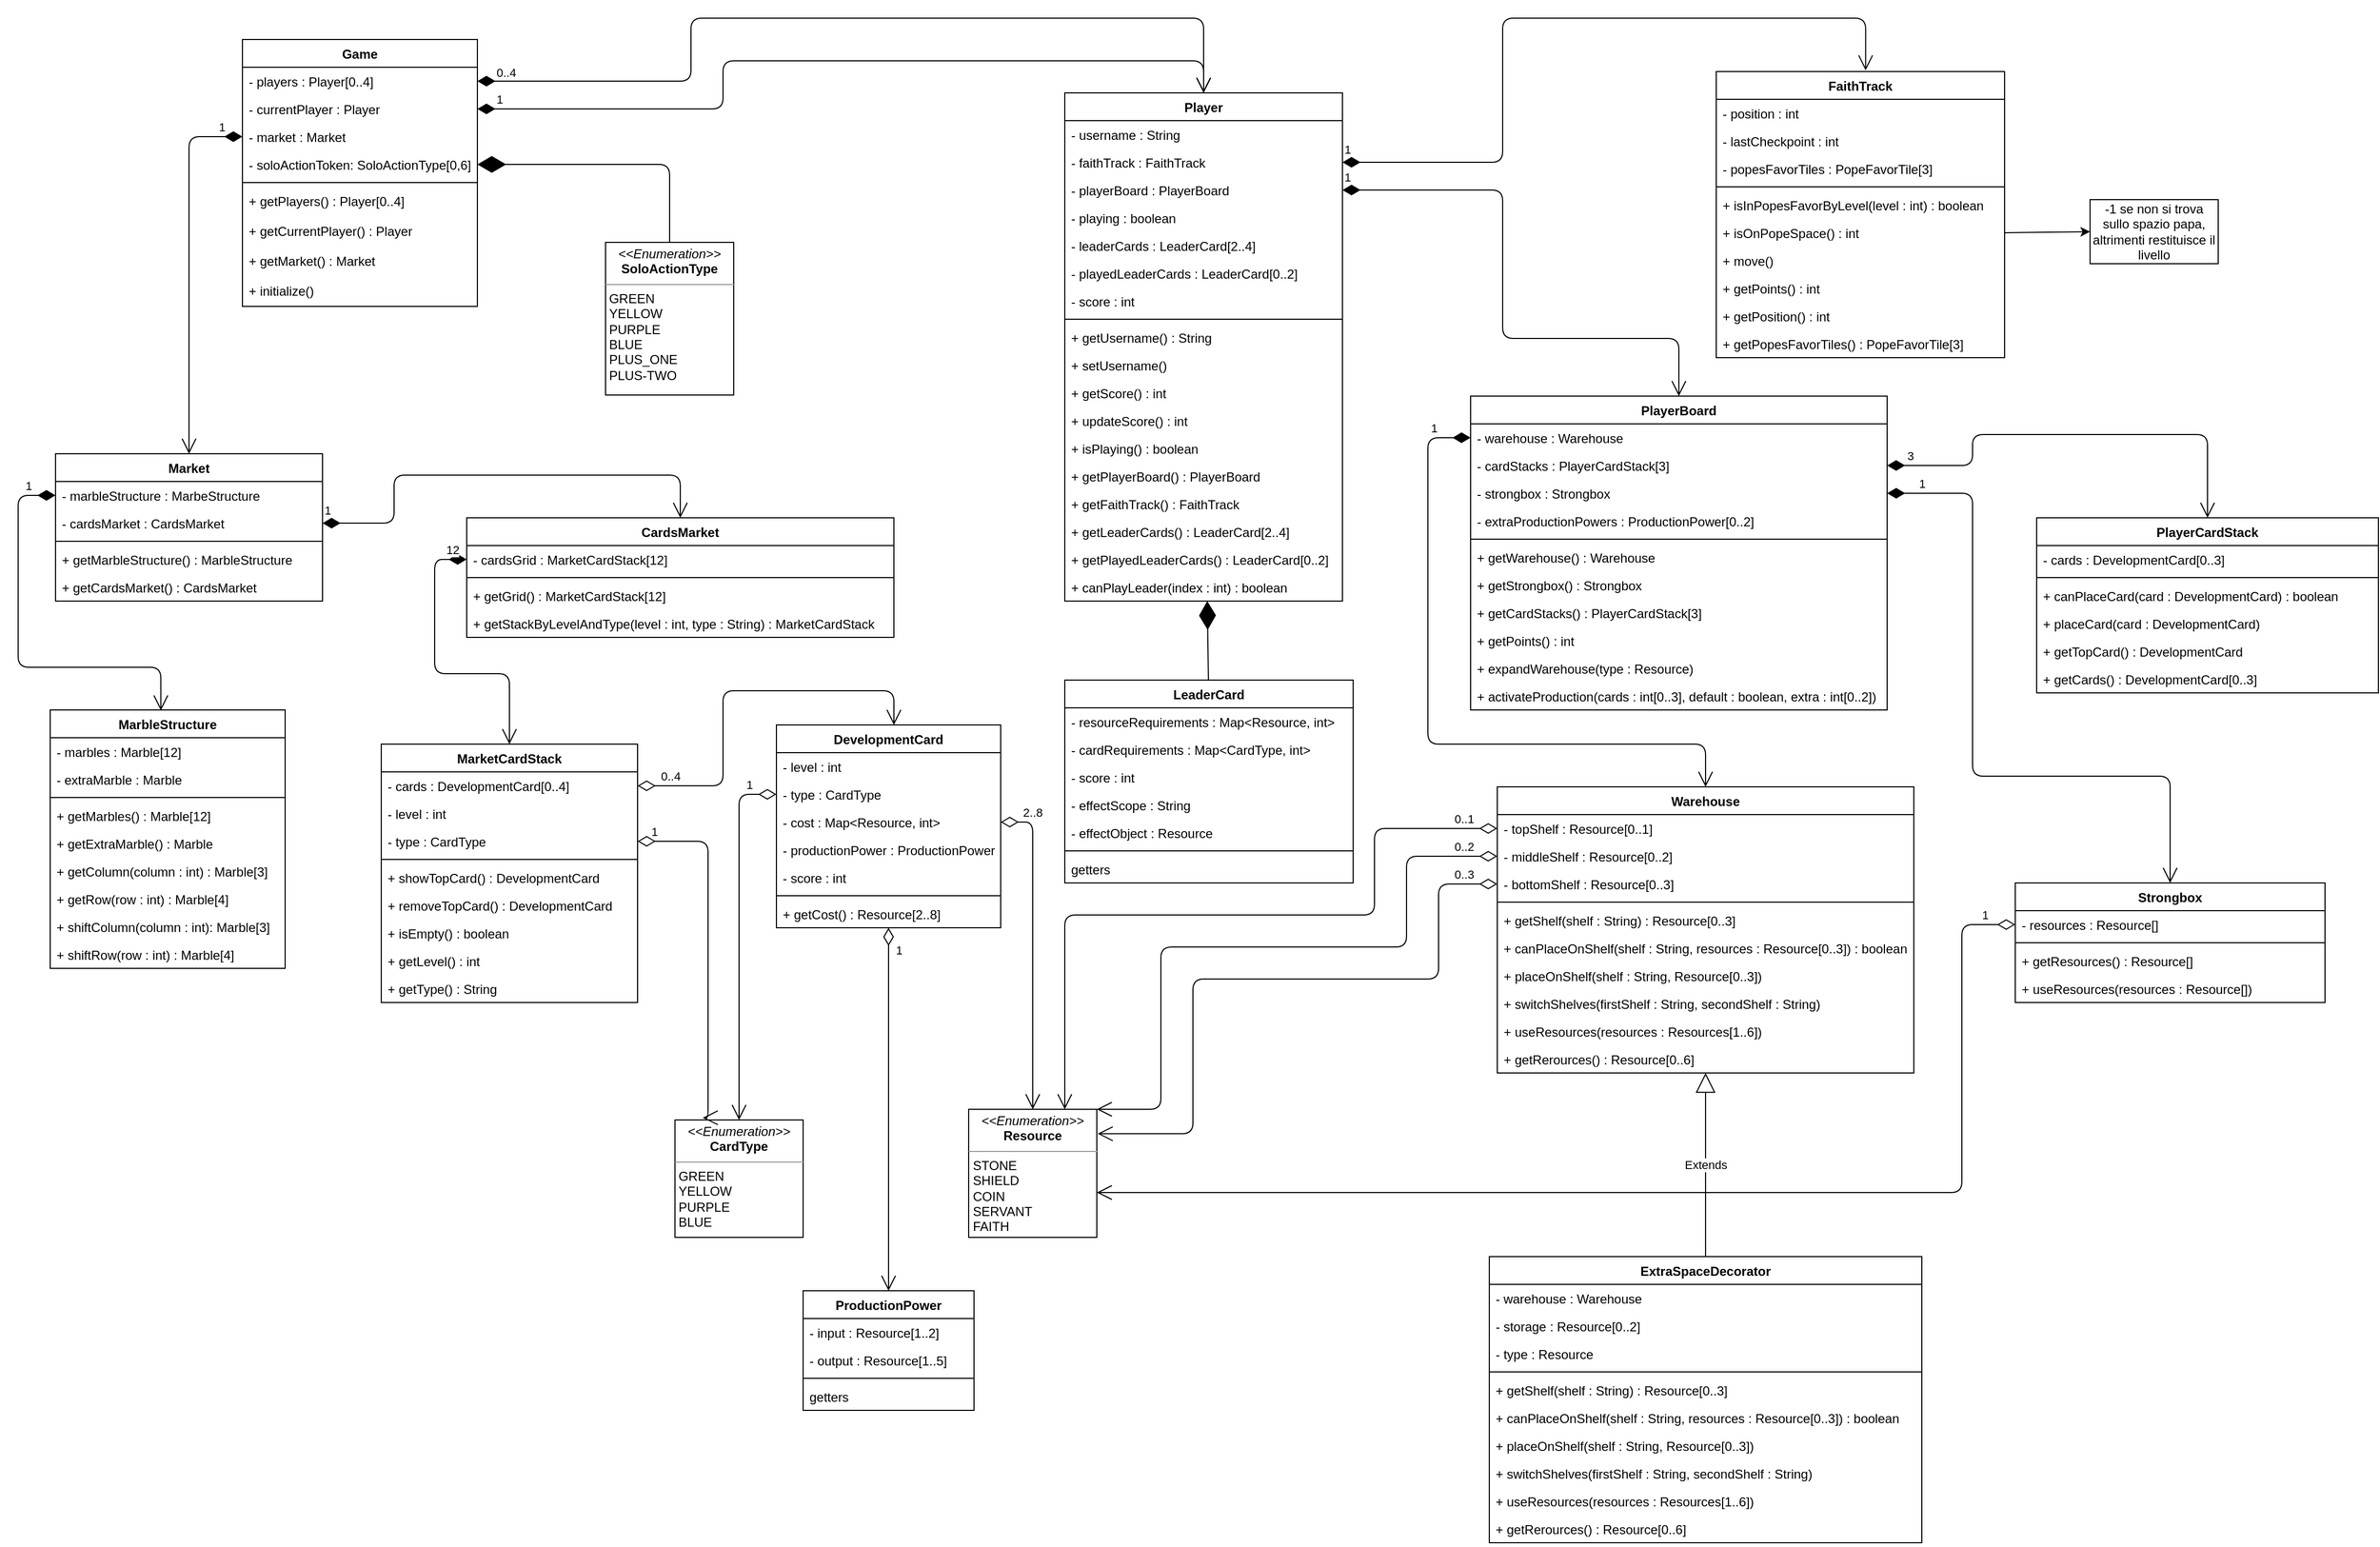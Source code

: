 <mxfile version="14.4.9" type="github"><diagram id="6DWH_EznJaGab-d27jlM" name="Page-1"><mxGraphModel dx="1953" dy="1160" grid="1" gridSize="10" guides="1" tooltips="1" connect="1" arrows="1" fold="1" page="1" pageScale="1" pageWidth="850" pageHeight="1100" math="0" shadow="0"><root><mxCell id="0"/><mxCell id="1" parent="0"/><mxCell id="VJRqIq30pPkfRqTsqSPx-1" value="Game" style="swimlane;fontStyle=1;align=center;verticalAlign=top;childLayout=stackLayout;horizontal=1;startSize=26;horizontalStack=0;resizeParent=1;resizeParentMax=0;resizeLast=0;collapsible=1;marginBottom=0;" vertex="1" parent="1"><mxGeometry x="250" y="60" width="220" height="250" as="geometry"><mxRectangle x="30" y="260" width="70" height="26" as="alternateBounds"/></mxGeometry></mxCell><mxCell id="VJRqIq30pPkfRqTsqSPx-2" value="- players : Player[0..4]" style="text;strokeColor=none;fillColor=none;align=left;verticalAlign=top;spacingLeft=4;spacingRight=4;overflow=hidden;rotatable=0;points=[[0,0.5],[1,0.5]];portConstraint=eastwest;" vertex="1" parent="VJRqIq30pPkfRqTsqSPx-1"><mxGeometry y="26" width="220" height="26" as="geometry"/></mxCell><mxCell id="VJRqIq30pPkfRqTsqSPx-3" value="- currentPlayer : Player" style="text;strokeColor=none;fillColor=none;align=left;verticalAlign=top;spacingLeft=4;spacingRight=4;overflow=hidden;rotatable=0;points=[[0,0.5],[1,0.5]];portConstraint=eastwest;" vertex="1" parent="VJRqIq30pPkfRqTsqSPx-1"><mxGeometry y="52" width="220" height="26" as="geometry"/></mxCell><mxCell id="VJRqIq30pPkfRqTsqSPx-4" value="- market : Market" style="text;strokeColor=none;fillColor=none;align=left;verticalAlign=top;spacingLeft=4;spacingRight=4;overflow=hidden;rotatable=0;points=[[0,0.5],[1,0.5]];portConstraint=eastwest;" vertex="1" parent="VJRqIq30pPkfRqTsqSPx-1"><mxGeometry y="78" width="220" height="26" as="geometry"/></mxCell><mxCell id="VJRqIq30pPkfRqTsqSPx-5" value="- soloActionToken: SoloActionType[0,6]" style="text;strokeColor=none;fillColor=none;align=left;verticalAlign=top;spacingLeft=4;spacingRight=4;overflow=hidden;rotatable=0;points=[[0,0.5],[1,0.5]];portConstraint=eastwest;" vertex="1" parent="VJRqIq30pPkfRqTsqSPx-1"><mxGeometry y="104" width="220" height="26" as="geometry"/></mxCell><mxCell id="VJRqIq30pPkfRqTsqSPx-6" value="" style="line;strokeWidth=1;fillColor=none;align=left;verticalAlign=middle;spacingTop=-1;spacingLeft=3;spacingRight=3;rotatable=0;labelPosition=right;points=[];portConstraint=eastwest;" vertex="1" parent="VJRqIq30pPkfRqTsqSPx-1"><mxGeometry y="130" width="220" height="8" as="geometry"/></mxCell><mxCell id="VJRqIq30pPkfRqTsqSPx-7" value="+ getPlayers() : Player[0..4]" style="text;strokeColor=none;fillColor=none;align=left;verticalAlign=top;spacingLeft=4;spacingRight=4;overflow=hidden;rotatable=0;points=[[0,0.5],[1,0.5]];portConstraint=eastwest;" vertex="1" parent="VJRqIq30pPkfRqTsqSPx-1"><mxGeometry y="138" width="220" height="28" as="geometry"/></mxCell><mxCell id="VJRqIq30pPkfRqTsqSPx-8" value="+ getCurrentPlayer() : Player" style="text;strokeColor=none;fillColor=none;align=left;verticalAlign=top;spacingLeft=4;spacingRight=4;overflow=hidden;rotatable=0;points=[[0,0.5],[1,0.5]];portConstraint=eastwest;" vertex="1" parent="VJRqIq30pPkfRqTsqSPx-1"><mxGeometry y="166" width="220" height="28" as="geometry"/></mxCell><mxCell id="VJRqIq30pPkfRqTsqSPx-9" value="+ getMarket() : Market" style="text;strokeColor=none;fillColor=none;align=left;verticalAlign=top;spacingLeft=4;spacingRight=4;overflow=hidden;rotatable=0;points=[[0,0.5],[1,0.5]];portConstraint=eastwest;" vertex="1" parent="VJRqIq30pPkfRqTsqSPx-1"><mxGeometry y="194" width="220" height="28" as="geometry"/></mxCell><mxCell id="VJRqIq30pPkfRqTsqSPx-10" value="+ initialize()" style="text;strokeColor=none;fillColor=none;align=left;verticalAlign=top;spacingLeft=4;spacingRight=4;overflow=hidden;rotatable=0;points=[[0,0.5],[1,0.5]];portConstraint=eastwest;" vertex="1" parent="VJRqIq30pPkfRqTsqSPx-1"><mxGeometry y="222" width="220" height="28" as="geometry"/></mxCell><mxCell id="VJRqIq30pPkfRqTsqSPx-11" value="Market" style="swimlane;fontStyle=1;align=center;verticalAlign=top;childLayout=stackLayout;horizontal=1;startSize=26;horizontalStack=0;resizeParent=1;resizeParentMax=0;resizeLast=0;collapsible=1;marginBottom=0;" vertex="1" parent="1"><mxGeometry x="75" y="448" width="250" height="138" as="geometry"/></mxCell><mxCell id="VJRqIq30pPkfRqTsqSPx-12" value="- marbleStructure : MarbeStructure" style="text;strokeColor=none;fillColor=none;align=left;verticalAlign=top;spacingLeft=4;spacingRight=4;overflow=hidden;rotatable=0;points=[[0,0.5],[1,0.5]];portConstraint=eastwest;" vertex="1" parent="VJRqIq30pPkfRqTsqSPx-11"><mxGeometry y="26" width="250" height="26" as="geometry"/></mxCell><mxCell id="VJRqIq30pPkfRqTsqSPx-13" value="- cardsMarket : CardsMarket" style="text;strokeColor=none;fillColor=none;align=left;verticalAlign=top;spacingLeft=4;spacingRight=4;overflow=hidden;rotatable=0;points=[[0,0.5],[1,0.5]];portConstraint=eastwest;" vertex="1" parent="VJRqIq30pPkfRqTsqSPx-11"><mxGeometry y="52" width="250" height="26" as="geometry"/></mxCell><mxCell id="VJRqIq30pPkfRqTsqSPx-14" value="" style="line;strokeWidth=1;fillColor=none;align=left;verticalAlign=middle;spacingTop=-1;spacingLeft=3;spacingRight=3;rotatable=0;labelPosition=right;points=[];portConstraint=eastwest;" vertex="1" parent="VJRqIq30pPkfRqTsqSPx-11"><mxGeometry y="78" width="250" height="8" as="geometry"/></mxCell><mxCell id="VJRqIq30pPkfRqTsqSPx-15" value="+ getMarbleStructure() : MarbleStructure" style="text;strokeColor=none;fillColor=none;align=left;verticalAlign=top;spacingLeft=4;spacingRight=4;overflow=hidden;rotatable=0;points=[[0,0.5],[1,0.5]];portConstraint=eastwest;" vertex="1" parent="VJRqIq30pPkfRqTsqSPx-11"><mxGeometry y="86" width="250" height="26" as="geometry"/></mxCell><mxCell id="VJRqIq30pPkfRqTsqSPx-16" value="+ getCardsMarket() : CardsMarket" style="text;strokeColor=none;fillColor=none;align=left;verticalAlign=top;spacingLeft=4;spacingRight=4;overflow=hidden;rotatable=0;points=[[0,0.5],[1,0.5]];portConstraint=eastwest;" vertex="1" parent="VJRqIq30pPkfRqTsqSPx-11"><mxGeometry y="112" width="250" height="26" as="geometry"/></mxCell><mxCell id="VJRqIq30pPkfRqTsqSPx-17" value="MarbleStructure" style="swimlane;fontStyle=1;align=center;verticalAlign=top;childLayout=stackLayout;horizontal=1;startSize=26;horizontalStack=0;resizeParent=1;resizeParentMax=0;resizeLast=0;collapsible=1;marginBottom=0;" vertex="1" parent="1"><mxGeometry x="70" y="688" width="220" height="242" as="geometry"/></mxCell><mxCell id="VJRqIq30pPkfRqTsqSPx-18" value="- marbles : Marble[12]" style="text;strokeColor=none;fillColor=none;align=left;verticalAlign=top;spacingLeft=4;spacingRight=4;overflow=hidden;rotatable=0;points=[[0,0.5],[1,0.5]];portConstraint=eastwest;" vertex="1" parent="VJRqIq30pPkfRqTsqSPx-17"><mxGeometry y="26" width="220" height="26" as="geometry"/></mxCell><mxCell id="VJRqIq30pPkfRqTsqSPx-19" value="- extraMarble : Marble" style="text;strokeColor=none;fillColor=none;align=left;verticalAlign=top;spacingLeft=4;spacingRight=4;overflow=hidden;rotatable=0;points=[[0,0.5],[1,0.5]];portConstraint=eastwest;" vertex="1" parent="VJRqIq30pPkfRqTsqSPx-17"><mxGeometry y="52" width="220" height="26" as="geometry"/></mxCell><mxCell id="VJRqIq30pPkfRqTsqSPx-20" value="" style="line;strokeWidth=1;fillColor=none;align=left;verticalAlign=middle;spacingTop=-1;spacingLeft=3;spacingRight=3;rotatable=0;labelPosition=right;points=[];portConstraint=eastwest;" vertex="1" parent="VJRqIq30pPkfRqTsqSPx-17"><mxGeometry y="78" width="220" height="8" as="geometry"/></mxCell><mxCell id="VJRqIq30pPkfRqTsqSPx-21" value="+ getMarbles() : Marble[12]" style="text;strokeColor=none;fillColor=none;align=left;verticalAlign=top;spacingLeft=4;spacingRight=4;overflow=hidden;rotatable=0;points=[[0,0.5],[1,0.5]];portConstraint=eastwest;" vertex="1" parent="VJRqIq30pPkfRqTsqSPx-17"><mxGeometry y="86" width="220" height="26" as="geometry"/></mxCell><mxCell id="VJRqIq30pPkfRqTsqSPx-22" value="+ getExtraMarble() : Marble" style="text;strokeColor=none;fillColor=none;align=left;verticalAlign=top;spacingLeft=4;spacingRight=4;overflow=hidden;rotatable=0;points=[[0,0.5],[1,0.5]];portConstraint=eastwest;" vertex="1" parent="VJRqIq30pPkfRqTsqSPx-17"><mxGeometry y="112" width="220" height="26" as="geometry"/></mxCell><mxCell id="VJRqIq30pPkfRqTsqSPx-23" value="+ getColumn(column : int) : Marble[3]" style="text;strokeColor=none;fillColor=none;align=left;verticalAlign=top;spacingLeft=4;spacingRight=4;overflow=hidden;rotatable=0;points=[[0,0.5],[1,0.5]];portConstraint=eastwest;" vertex="1" parent="VJRqIq30pPkfRqTsqSPx-17"><mxGeometry y="138" width="220" height="26" as="geometry"/></mxCell><mxCell id="VJRqIq30pPkfRqTsqSPx-24" value="+ getRow(row : int) : Marble[4]" style="text;strokeColor=none;fillColor=none;align=left;verticalAlign=top;spacingLeft=4;spacingRight=4;overflow=hidden;rotatable=0;points=[[0,0.5],[1,0.5]];portConstraint=eastwest;" vertex="1" parent="VJRqIq30pPkfRqTsqSPx-17"><mxGeometry y="164" width="220" height="26" as="geometry"/></mxCell><mxCell id="VJRqIq30pPkfRqTsqSPx-25" value="+ shiftColumn(column : int): Marble[3]" style="text;strokeColor=none;fillColor=none;align=left;verticalAlign=top;spacingLeft=4;spacingRight=4;overflow=hidden;rotatable=0;points=[[0,0.5],[1,0.5]];portConstraint=eastwest;" vertex="1" parent="VJRqIq30pPkfRqTsqSPx-17"><mxGeometry y="190" width="220" height="26" as="geometry"/></mxCell><mxCell id="VJRqIq30pPkfRqTsqSPx-26" value="+ shiftRow(row : int) : Marble[4]" style="text;strokeColor=none;fillColor=none;align=left;verticalAlign=top;spacingLeft=4;spacingRight=4;overflow=hidden;rotatable=0;points=[[0,0.5],[1,0.5]];portConstraint=eastwest;" vertex="1" parent="VJRqIq30pPkfRqTsqSPx-17"><mxGeometry y="216" width="220" height="26" as="geometry"/></mxCell><mxCell id="VJRqIq30pPkfRqTsqSPx-27" value="CardsMarket" style="swimlane;fontStyle=1;align=center;verticalAlign=top;childLayout=stackLayout;horizontal=1;startSize=26;horizontalStack=0;resizeParent=1;resizeParentMax=0;resizeLast=0;collapsible=1;marginBottom=0;" vertex="1" parent="1"><mxGeometry x="460" y="508" width="400" height="112" as="geometry"/></mxCell><mxCell id="VJRqIq30pPkfRqTsqSPx-28" value="- cardsGrid : MarketCardStack[12]" style="text;strokeColor=none;fillColor=none;align=left;verticalAlign=top;spacingLeft=4;spacingRight=4;overflow=hidden;rotatable=0;points=[[0,0.5],[1,0.5]];portConstraint=eastwest;" vertex="1" parent="VJRqIq30pPkfRqTsqSPx-27"><mxGeometry y="26" width="400" height="26" as="geometry"/></mxCell><mxCell id="VJRqIq30pPkfRqTsqSPx-29" value="" style="line;strokeWidth=1;fillColor=none;align=left;verticalAlign=middle;spacingTop=-1;spacingLeft=3;spacingRight=3;rotatable=0;labelPosition=right;points=[];portConstraint=eastwest;" vertex="1" parent="VJRqIq30pPkfRqTsqSPx-27"><mxGeometry y="52" width="400" height="8" as="geometry"/></mxCell><mxCell id="VJRqIq30pPkfRqTsqSPx-30" value="+ getGrid() : MarketCardStack[12]" style="text;strokeColor=none;fillColor=none;align=left;verticalAlign=top;spacingLeft=4;spacingRight=4;overflow=hidden;rotatable=0;points=[[0,0.5],[1,0.5]];portConstraint=eastwest;" vertex="1" parent="VJRqIq30pPkfRqTsqSPx-27"><mxGeometry y="60" width="400" height="26" as="geometry"/></mxCell><mxCell id="VJRqIq30pPkfRqTsqSPx-31" value="+ getStackByLevelAndType(level : int, type : String) : MarketCardStack" style="text;strokeColor=none;fillColor=none;align=left;verticalAlign=top;spacingLeft=4;spacingRight=4;overflow=hidden;rotatable=0;points=[[0,0.5],[1,0.5]];portConstraint=eastwest;" vertex="1" parent="VJRqIq30pPkfRqTsqSPx-27"><mxGeometry y="86" width="400" height="26" as="geometry"/></mxCell><mxCell id="VJRqIq30pPkfRqTsqSPx-32" value="MarketCardStack" style="swimlane;fontStyle=1;align=center;verticalAlign=top;childLayout=stackLayout;horizontal=1;startSize=26;horizontalStack=0;resizeParent=1;resizeParentMax=0;resizeLast=0;collapsible=1;marginBottom=0;" vertex="1" parent="1"><mxGeometry x="380" y="720" width="240" height="242" as="geometry"/></mxCell><mxCell id="VJRqIq30pPkfRqTsqSPx-33" value="- cards : DevelopmentCard[0..4]" style="text;strokeColor=none;fillColor=none;align=left;verticalAlign=top;spacingLeft=4;spacingRight=4;overflow=hidden;rotatable=0;points=[[0,0.5],[1,0.5]];portConstraint=eastwest;" vertex="1" parent="VJRqIq30pPkfRqTsqSPx-32"><mxGeometry y="26" width="240" height="26" as="geometry"/></mxCell><mxCell id="VJRqIq30pPkfRqTsqSPx-34" value="- level : int" style="text;strokeColor=none;fillColor=none;align=left;verticalAlign=top;spacingLeft=4;spacingRight=4;overflow=hidden;rotatable=0;points=[[0,0.5],[1,0.5]];portConstraint=eastwest;" vertex="1" parent="VJRqIq30pPkfRqTsqSPx-32"><mxGeometry y="52" width="240" height="26" as="geometry"/></mxCell><mxCell id="VJRqIq30pPkfRqTsqSPx-35" value="- type : CardType" style="text;strokeColor=none;fillColor=none;align=left;verticalAlign=top;spacingLeft=4;spacingRight=4;overflow=hidden;rotatable=0;points=[[0,0.5],[1,0.5]];portConstraint=eastwest;" vertex="1" parent="VJRqIq30pPkfRqTsqSPx-32"><mxGeometry y="78" width="240" height="26" as="geometry"/></mxCell><mxCell id="VJRqIq30pPkfRqTsqSPx-36" value="" style="line;strokeWidth=1;fillColor=none;align=left;verticalAlign=middle;spacingTop=-1;spacingLeft=3;spacingRight=3;rotatable=0;labelPosition=right;points=[];portConstraint=eastwest;" vertex="1" parent="VJRqIq30pPkfRqTsqSPx-32"><mxGeometry y="104" width="240" height="8" as="geometry"/></mxCell><mxCell id="VJRqIq30pPkfRqTsqSPx-37" value="+ showTopCard() : DevelopmentCard" style="text;strokeColor=none;fillColor=none;align=left;verticalAlign=top;spacingLeft=4;spacingRight=4;overflow=hidden;rotatable=0;points=[[0,0.5],[1,0.5]];portConstraint=eastwest;" vertex="1" parent="VJRqIq30pPkfRqTsqSPx-32"><mxGeometry y="112" width="240" height="26" as="geometry"/></mxCell><mxCell id="VJRqIq30pPkfRqTsqSPx-38" value="+ removeTopCard() : DevelopmentCard" style="text;strokeColor=none;fillColor=none;align=left;verticalAlign=top;spacingLeft=4;spacingRight=4;overflow=hidden;rotatable=0;points=[[0,0.5],[1,0.5]];portConstraint=eastwest;" vertex="1" parent="VJRqIq30pPkfRqTsqSPx-32"><mxGeometry y="138" width="240" height="26" as="geometry"/></mxCell><mxCell id="VJRqIq30pPkfRqTsqSPx-39" value="+ isEmpty() : boolean" style="text;strokeColor=none;fillColor=none;align=left;verticalAlign=top;spacingLeft=4;spacingRight=4;overflow=hidden;rotatable=0;points=[[0,0.5],[1,0.5]];portConstraint=eastwest;" vertex="1" parent="VJRqIq30pPkfRqTsqSPx-32"><mxGeometry y="164" width="240" height="26" as="geometry"/></mxCell><mxCell id="VJRqIq30pPkfRqTsqSPx-40" value="+ getLevel() : int" style="text;strokeColor=none;fillColor=none;align=left;verticalAlign=top;spacingLeft=4;spacingRight=4;overflow=hidden;rotatable=0;points=[[0,0.5],[1,0.5]];portConstraint=eastwest;" vertex="1" parent="VJRqIq30pPkfRqTsqSPx-32"><mxGeometry y="190" width="240" height="26" as="geometry"/></mxCell><mxCell id="VJRqIq30pPkfRqTsqSPx-41" value="+ getType() : String" style="text;strokeColor=none;fillColor=none;align=left;verticalAlign=top;spacingLeft=4;spacingRight=4;overflow=hidden;rotatable=0;points=[[0,0.5],[1,0.5]];portConstraint=eastwest;" vertex="1" parent="VJRqIq30pPkfRqTsqSPx-32"><mxGeometry y="216" width="240" height="26" as="geometry"/></mxCell><mxCell id="VJRqIq30pPkfRqTsqSPx-42" value="DevelopmentCard" style="swimlane;fontStyle=1;align=center;verticalAlign=top;childLayout=stackLayout;horizontal=1;startSize=26;horizontalStack=0;resizeParent=1;resizeParentMax=0;resizeLast=0;collapsible=1;marginBottom=0;" vertex="1" parent="1"><mxGeometry x="750" y="702" width="210" height="190" as="geometry"/></mxCell><mxCell id="VJRqIq30pPkfRqTsqSPx-43" value="- level : int" style="text;strokeColor=none;fillColor=none;align=left;verticalAlign=top;spacingLeft=4;spacingRight=4;overflow=hidden;rotatable=0;points=[[0,0.5],[1,0.5]];portConstraint=eastwest;" vertex="1" parent="VJRqIq30pPkfRqTsqSPx-42"><mxGeometry y="26" width="210" height="26" as="geometry"/></mxCell><mxCell id="VJRqIq30pPkfRqTsqSPx-44" value="- type : CardType" style="text;strokeColor=none;fillColor=none;align=left;verticalAlign=top;spacingLeft=4;spacingRight=4;overflow=hidden;rotatable=0;points=[[0,0.5],[1,0.5]];portConstraint=eastwest;" vertex="1" parent="VJRqIq30pPkfRqTsqSPx-42"><mxGeometry y="52" width="210" height="26" as="geometry"/></mxCell><mxCell id="VJRqIq30pPkfRqTsqSPx-45" value="- cost : Map&lt;Resource, int&gt;" style="text;strokeColor=none;fillColor=none;align=left;verticalAlign=top;spacingLeft=4;spacingRight=4;overflow=hidden;rotatable=0;points=[[0,0.5],[1,0.5]];portConstraint=eastwest;" vertex="1" parent="VJRqIq30pPkfRqTsqSPx-42"><mxGeometry y="78" width="210" height="26" as="geometry"/></mxCell><mxCell id="VJRqIq30pPkfRqTsqSPx-46" value="- productionPower : ProductionPower" style="text;strokeColor=none;fillColor=none;align=left;verticalAlign=top;spacingLeft=4;spacingRight=4;overflow=hidden;rotatable=0;points=[[0,0.5],[1,0.5]];portConstraint=eastwest;" vertex="1" parent="VJRqIq30pPkfRqTsqSPx-42"><mxGeometry y="104" width="210" height="26" as="geometry"/></mxCell><mxCell id="VJRqIq30pPkfRqTsqSPx-47" value="- score : int" style="text;strokeColor=none;fillColor=none;align=left;verticalAlign=top;spacingLeft=4;spacingRight=4;overflow=hidden;rotatable=0;points=[[0,0.5],[1,0.5]];portConstraint=eastwest;" vertex="1" parent="VJRqIq30pPkfRqTsqSPx-42"><mxGeometry y="130" width="210" height="26" as="geometry"/></mxCell><mxCell id="VJRqIq30pPkfRqTsqSPx-48" value="" style="line;strokeWidth=1;fillColor=none;align=left;verticalAlign=middle;spacingTop=-1;spacingLeft=3;spacingRight=3;rotatable=0;labelPosition=right;points=[];portConstraint=eastwest;" vertex="1" parent="VJRqIq30pPkfRqTsqSPx-42"><mxGeometry y="156" width="210" height="8" as="geometry"/></mxCell><mxCell id="VJRqIq30pPkfRqTsqSPx-49" value="+ getCost() : Resource[2..8]" style="text;strokeColor=none;fillColor=none;align=left;verticalAlign=top;spacingLeft=4;spacingRight=4;overflow=hidden;rotatable=0;points=[[0,0.5],[1,0.5]];portConstraint=eastwest;" vertex="1" parent="VJRqIq30pPkfRqTsqSPx-42"><mxGeometry y="164" width="210" height="26" as="geometry"/></mxCell><mxCell id="VJRqIq30pPkfRqTsqSPx-50" value="1" style="endArrow=open;html=1;endSize=12;startArrow=diamondThin;startSize=14;startFill=1;edgeStyle=orthogonalEdgeStyle;align=left;verticalAlign=bottom;exitX=0;exitY=0.5;exitDx=0;exitDy=0;entryX=0.471;entryY=0.002;entryDx=0;entryDy=0;entryPerimeter=0;" edge="1" parent="1" source="VJRqIq30pPkfRqTsqSPx-12" target="VJRqIq30pPkfRqTsqSPx-17"><mxGeometry x="-0.836" relative="1" as="geometry"><mxPoint x="70" y="648" as="sourcePoint"/><mxPoint x="230" y="648" as="targetPoint"/><Array as="points"><mxPoint x="40" y="487"/><mxPoint x="40" y="648"/><mxPoint x="174" y="648"/></Array><mxPoint as="offset"/></mxGeometry></mxCell><mxCell id="VJRqIq30pPkfRqTsqSPx-51" value="1" style="endArrow=open;html=1;endSize=12;startArrow=diamondThin;startSize=14;startFill=1;edgeStyle=orthogonalEdgeStyle;align=left;verticalAlign=bottom;exitX=1;exitY=0.5;exitDx=0;exitDy=0;entryX=0.5;entryY=0;entryDx=0;entryDy=0;" edge="1" parent="1" source="VJRqIq30pPkfRqTsqSPx-13" target="VJRqIq30pPkfRqTsqSPx-27"><mxGeometry x="-1" y="3" relative="1" as="geometry"><mxPoint x="360" y="678" as="sourcePoint"/><mxPoint x="520" y="678" as="targetPoint"/><Array as="points"><mxPoint x="392" y="513"/><mxPoint x="392" y="468"/><mxPoint x="660" y="468"/></Array></mxGeometry></mxCell><mxCell id="VJRqIq30pPkfRqTsqSPx-52" value="&lt;div&gt;12&lt;/div&gt;" style="endArrow=open;html=1;endSize=12;startArrow=diamondThin;startSize=14;startFill=1;edgeStyle=orthogonalEdgeStyle;align=left;verticalAlign=bottom;exitX=0;exitY=0.5;exitDx=0;exitDy=0;entryX=0.5;entryY=0;entryDx=0;entryDy=0;" edge="1" parent="1" source="VJRqIq30pPkfRqTsqSPx-28" target="VJRqIq30pPkfRqTsqSPx-32"><mxGeometry x="-0.847" relative="1" as="geometry"><mxPoint x="430" y="718" as="sourcePoint"/><mxPoint x="590" y="718" as="targetPoint"/><Array as="points"><mxPoint x="430" y="547"/><mxPoint x="430" y="654"/><mxPoint x="500" y="654"/></Array><mxPoint as="offset"/></mxGeometry></mxCell><mxCell id="VJRqIq30pPkfRqTsqSPx-53" value="&lt;div&gt;0..4&lt;br&gt;&lt;/div&gt;" style="endArrow=open;html=1;endSize=12;startArrow=diamondThin;startSize=14;startFill=0;edgeStyle=orthogonalEdgeStyle;align=left;verticalAlign=bottom;exitX=1;exitY=0.5;exitDx=0;exitDy=0;" edge="1" parent="1" source="VJRqIq30pPkfRqTsqSPx-33" target="VJRqIq30pPkfRqTsqSPx-42"><mxGeometry x="-0.889" relative="1" as="geometry"><mxPoint x="590" y="820" as="sourcePoint"/><mxPoint x="900" y="592" as="targetPoint"/><Array as="points"><mxPoint x="700" y="759"/><mxPoint x="700" y="670"/><mxPoint x="860" y="670"/></Array><mxPoint as="offset"/></mxGeometry></mxCell><mxCell id="VJRqIq30pPkfRqTsqSPx-54" value="1" style="endArrow=open;html=1;endSize=12;startArrow=diamondThin;startSize=14;startFill=1;edgeStyle=orthogonalEdgeStyle;align=left;verticalAlign=bottom;exitX=0;exitY=0.5;exitDx=0;exitDy=0;entryX=0.5;entryY=0;entryDx=0;entryDy=0;" edge="1" parent="1" source="VJRqIq30pPkfRqTsqSPx-4" target="VJRqIq30pPkfRqTsqSPx-11"><mxGeometry x="-0.863" relative="1" as="geometry"><mxPoint x="200" y="250" as="sourcePoint"/><mxPoint x="360" y="250" as="targetPoint"/><Array as="points"><mxPoint x="200" y="151"/></Array><mxPoint as="offset"/></mxGeometry></mxCell><mxCell id="VJRqIq30pPkfRqTsqSPx-55" value="Player" style="swimlane;fontStyle=1;align=center;verticalAlign=top;childLayout=stackLayout;horizontal=1;startSize=26;horizontalStack=0;resizeParent=1;resizeParentMax=0;resizeLast=0;collapsible=1;marginBottom=0;" vertex="1" parent="1"><mxGeometry x="1020" y="110" width="260" height="476" as="geometry"/></mxCell><mxCell id="VJRqIq30pPkfRqTsqSPx-56" value="- username : String" style="text;strokeColor=none;fillColor=none;align=left;verticalAlign=top;spacingLeft=4;spacingRight=4;overflow=hidden;rotatable=0;points=[[0,0.5],[1,0.5]];portConstraint=eastwest;" vertex="1" parent="VJRqIq30pPkfRqTsqSPx-55"><mxGeometry y="26" width="260" height="26" as="geometry"/></mxCell><mxCell id="VJRqIq30pPkfRqTsqSPx-57" value="- faithTrack : FaithTrack" style="text;strokeColor=none;fillColor=none;align=left;verticalAlign=top;spacingLeft=4;spacingRight=4;overflow=hidden;rotatable=0;points=[[0,0.5],[1,0.5]];portConstraint=eastwest;" vertex="1" parent="VJRqIq30pPkfRqTsqSPx-55"><mxGeometry y="52" width="260" height="26" as="geometry"/></mxCell><mxCell id="VJRqIq30pPkfRqTsqSPx-58" value="- playerBoard : PlayerBoard" style="text;strokeColor=none;fillColor=none;align=left;verticalAlign=top;spacingLeft=4;spacingRight=4;overflow=hidden;rotatable=0;points=[[0,0.5],[1,0.5]];portConstraint=eastwest;" vertex="1" parent="VJRqIq30pPkfRqTsqSPx-55"><mxGeometry y="78" width="260" height="26" as="geometry"/></mxCell><mxCell id="VJRqIq30pPkfRqTsqSPx-59" value="- playing : boolean" style="text;strokeColor=none;fillColor=none;align=left;verticalAlign=top;spacingLeft=4;spacingRight=4;overflow=hidden;rotatable=0;points=[[0,0.5],[1,0.5]];portConstraint=eastwest;" vertex="1" parent="VJRqIq30pPkfRqTsqSPx-55"><mxGeometry y="104" width="260" height="26" as="geometry"/></mxCell><mxCell id="VJRqIq30pPkfRqTsqSPx-60" value="- leaderCards : LeaderCard[2..4]" style="text;strokeColor=none;fillColor=none;align=left;verticalAlign=top;spacingLeft=4;spacingRight=4;overflow=hidden;rotatable=0;points=[[0,0.5],[1,0.5]];portConstraint=eastwest;" vertex="1" parent="VJRqIq30pPkfRqTsqSPx-55"><mxGeometry y="130" width="260" height="26" as="geometry"/></mxCell><mxCell id="VJRqIq30pPkfRqTsqSPx-61" value="- playedLeaderCards : LeaderCard[0..2]" style="text;strokeColor=none;fillColor=none;align=left;verticalAlign=top;spacingLeft=4;spacingRight=4;overflow=hidden;rotatable=0;points=[[0,0.5],[1,0.5]];portConstraint=eastwest;" vertex="1" parent="VJRqIq30pPkfRqTsqSPx-55"><mxGeometry y="156" width="260" height="26" as="geometry"/></mxCell><mxCell id="VJRqIq30pPkfRqTsqSPx-62" value="- score : int" style="text;strokeColor=none;fillColor=none;align=left;verticalAlign=top;spacingLeft=4;spacingRight=4;overflow=hidden;rotatable=0;points=[[0,0.5],[1,0.5]];portConstraint=eastwest;" vertex="1" parent="VJRqIq30pPkfRqTsqSPx-55"><mxGeometry y="182" width="260" height="26" as="geometry"/></mxCell><mxCell id="VJRqIq30pPkfRqTsqSPx-63" value="" style="line;strokeWidth=1;fillColor=none;align=left;verticalAlign=middle;spacingTop=-1;spacingLeft=3;spacingRight=3;rotatable=0;labelPosition=right;points=[];portConstraint=eastwest;" vertex="1" parent="VJRqIq30pPkfRqTsqSPx-55"><mxGeometry y="208" width="260" height="8" as="geometry"/></mxCell><mxCell id="VJRqIq30pPkfRqTsqSPx-64" value="+ getUsername() : String" style="text;strokeColor=none;fillColor=none;align=left;verticalAlign=top;spacingLeft=4;spacingRight=4;overflow=hidden;rotatable=0;points=[[0,0.5],[1,0.5]];portConstraint=eastwest;" vertex="1" parent="VJRqIq30pPkfRqTsqSPx-55"><mxGeometry y="216" width="260" height="26" as="geometry"/></mxCell><mxCell id="VJRqIq30pPkfRqTsqSPx-65" value="+ setUsername()" style="text;strokeColor=none;fillColor=none;align=left;verticalAlign=top;spacingLeft=4;spacingRight=4;overflow=hidden;rotatable=0;points=[[0,0.5],[1,0.5]];portConstraint=eastwest;" vertex="1" parent="VJRqIq30pPkfRqTsqSPx-55"><mxGeometry y="242" width="260" height="26" as="geometry"/></mxCell><mxCell id="VJRqIq30pPkfRqTsqSPx-66" value="+ getScore() : int" style="text;strokeColor=none;fillColor=none;align=left;verticalAlign=top;spacingLeft=4;spacingRight=4;overflow=hidden;rotatable=0;points=[[0,0.5],[1,0.5]];portConstraint=eastwest;" vertex="1" parent="VJRqIq30pPkfRqTsqSPx-55"><mxGeometry y="268" width="260" height="26" as="geometry"/></mxCell><mxCell id="VJRqIq30pPkfRqTsqSPx-67" value="+ updateScore() : int" style="text;strokeColor=none;fillColor=none;align=left;verticalAlign=top;spacingLeft=4;spacingRight=4;overflow=hidden;rotatable=0;points=[[0,0.5],[1,0.5]];portConstraint=eastwest;" vertex="1" parent="VJRqIq30pPkfRqTsqSPx-55"><mxGeometry y="294" width="260" height="26" as="geometry"/></mxCell><mxCell id="VJRqIq30pPkfRqTsqSPx-68" value="+ isPlaying() : boolean" style="text;strokeColor=none;fillColor=none;align=left;verticalAlign=top;spacingLeft=4;spacingRight=4;overflow=hidden;rotatable=0;points=[[0,0.5],[1,0.5]];portConstraint=eastwest;" vertex="1" parent="VJRqIq30pPkfRqTsqSPx-55"><mxGeometry y="320" width="260" height="26" as="geometry"/></mxCell><mxCell id="VJRqIq30pPkfRqTsqSPx-69" value="+ getPlayerBoard() : PlayerBoard" style="text;strokeColor=none;fillColor=none;align=left;verticalAlign=top;spacingLeft=4;spacingRight=4;overflow=hidden;rotatable=0;points=[[0,0.5],[1,0.5]];portConstraint=eastwest;" vertex="1" parent="VJRqIq30pPkfRqTsqSPx-55"><mxGeometry y="346" width="260" height="26" as="geometry"/></mxCell><mxCell id="VJRqIq30pPkfRqTsqSPx-70" value="+ getFaithTrack() : FaithTrack" style="text;strokeColor=none;fillColor=none;align=left;verticalAlign=top;spacingLeft=4;spacingRight=4;overflow=hidden;rotatable=0;points=[[0,0.5],[1,0.5]];portConstraint=eastwest;" vertex="1" parent="VJRqIq30pPkfRqTsqSPx-55"><mxGeometry y="372" width="260" height="26" as="geometry"/></mxCell><mxCell id="VJRqIq30pPkfRqTsqSPx-71" value="+ getLeaderCards() : LeaderCard[2..4]" style="text;strokeColor=none;fillColor=none;align=left;verticalAlign=top;spacingLeft=4;spacingRight=4;overflow=hidden;rotatable=0;points=[[0,0.5],[1,0.5]];portConstraint=eastwest;" vertex="1" parent="VJRqIq30pPkfRqTsqSPx-55"><mxGeometry y="398" width="260" height="26" as="geometry"/></mxCell><mxCell id="VJRqIq30pPkfRqTsqSPx-72" value="+ getPlayedLeaderCards() : LeaderCard[0..2]" style="text;strokeColor=none;fillColor=none;align=left;verticalAlign=top;spacingLeft=4;spacingRight=4;overflow=hidden;rotatable=0;points=[[0,0.5],[1,0.5]];portConstraint=eastwest;" vertex="1" parent="VJRqIq30pPkfRqTsqSPx-55"><mxGeometry y="424" width="260" height="26" as="geometry"/></mxCell><mxCell id="VJRqIq30pPkfRqTsqSPx-137" value="+ canPlayLeader(index : int) : boolean" style="text;strokeColor=none;fillColor=none;align=left;verticalAlign=top;spacingLeft=4;spacingRight=4;overflow=hidden;rotatable=0;points=[[0,0.5],[1,0.5]];portConstraint=eastwest;" vertex="1" parent="VJRqIq30pPkfRqTsqSPx-55"><mxGeometry y="450" width="260" height="26" as="geometry"/></mxCell><mxCell id="VJRqIq30pPkfRqTsqSPx-73" value="FaithTrack" style="swimlane;fontStyle=1;align=center;verticalAlign=top;childLayout=stackLayout;horizontal=1;startSize=26;horizontalStack=0;resizeParent=1;resizeParentMax=0;resizeLast=0;collapsible=1;marginBottom=0;" vertex="1" parent="1"><mxGeometry x="1630" y="90" width="270" height="268" as="geometry"/></mxCell><mxCell id="VJRqIq30pPkfRqTsqSPx-74" value="- position : int" style="text;strokeColor=none;fillColor=none;align=left;verticalAlign=top;spacingLeft=4;spacingRight=4;overflow=hidden;rotatable=0;points=[[0,0.5],[1,0.5]];portConstraint=eastwest;" vertex="1" parent="VJRqIq30pPkfRqTsqSPx-73"><mxGeometry y="26" width="270" height="26" as="geometry"/></mxCell><mxCell id="VJRqIq30pPkfRqTsqSPx-75" value="- lastCheckpoint : int" style="text;strokeColor=none;fillColor=none;align=left;verticalAlign=top;spacingLeft=4;spacingRight=4;overflow=hidden;rotatable=0;points=[[0,0.5],[1,0.5]];portConstraint=eastwest;" vertex="1" parent="VJRqIq30pPkfRqTsqSPx-73"><mxGeometry y="52" width="270" height="26" as="geometry"/></mxCell><mxCell id="VJRqIq30pPkfRqTsqSPx-76" value="- popesFavorTiles : PopeFavorTile[3]" style="text;strokeColor=none;fillColor=none;align=left;verticalAlign=top;spacingLeft=4;spacingRight=4;overflow=hidden;rotatable=0;points=[[0,0.5],[1,0.5]];portConstraint=eastwest;" vertex="1" parent="VJRqIq30pPkfRqTsqSPx-73"><mxGeometry y="78" width="270" height="26" as="geometry"/></mxCell><mxCell id="VJRqIq30pPkfRqTsqSPx-77" value="" style="line;strokeWidth=1;fillColor=none;align=left;verticalAlign=middle;spacingTop=-1;spacingLeft=3;spacingRight=3;rotatable=0;labelPosition=right;points=[];portConstraint=eastwest;" vertex="1" parent="VJRqIq30pPkfRqTsqSPx-73"><mxGeometry y="104" width="270" height="8" as="geometry"/></mxCell><mxCell id="VJRqIq30pPkfRqTsqSPx-78" value="+ isInPopesFavorByLevel(level : int) : boolean" style="text;strokeColor=none;fillColor=none;align=left;verticalAlign=top;spacingLeft=4;spacingRight=4;overflow=hidden;rotatable=0;points=[[0,0.5],[1,0.5]];portConstraint=eastwest;" vertex="1" parent="VJRqIq30pPkfRqTsqSPx-73"><mxGeometry y="112" width="270" height="26" as="geometry"/></mxCell><mxCell id="VJRqIq30pPkfRqTsqSPx-79" value="+ isOnPopeSpace() : int" style="text;strokeColor=none;fillColor=none;align=left;verticalAlign=top;spacingLeft=4;spacingRight=4;overflow=hidden;rotatable=0;points=[[0,0.5],[1,0.5]];portConstraint=eastwest;" vertex="1" parent="VJRqIq30pPkfRqTsqSPx-73"><mxGeometry y="138" width="270" height="26" as="geometry"/></mxCell><mxCell id="VJRqIq30pPkfRqTsqSPx-80" value="+ move()" style="text;strokeColor=none;fillColor=none;align=left;verticalAlign=top;spacingLeft=4;spacingRight=4;overflow=hidden;rotatable=0;points=[[0,0.5],[1,0.5]];portConstraint=eastwest;" vertex="1" parent="VJRqIq30pPkfRqTsqSPx-73"><mxGeometry y="164" width="270" height="26" as="geometry"/></mxCell><mxCell id="VJRqIq30pPkfRqTsqSPx-81" value="+ getPoints() : int" style="text;strokeColor=none;fillColor=none;align=left;verticalAlign=top;spacingLeft=4;spacingRight=4;overflow=hidden;rotatable=0;points=[[0,0.5],[1,0.5]];portConstraint=eastwest;" vertex="1" parent="VJRqIq30pPkfRqTsqSPx-73"><mxGeometry y="190" width="270" height="26" as="geometry"/></mxCell><mxCell id="VJRqIq30pPkfRqTsqSPx-82" value="+ getPosition() : int" style="text;strokeColor=none;fillColor=none;align=left;verticalAlign=top;spacingLeft=4;spacingRight=4;overflow=hidden;rotatable=0;points=[[0,0.5],[1,0.5]];portConstraint=eastwest;" vertex="1" parent="VJRqIq30pPkfRqTsqSPx-73"><mxGeometry y="216" width="270" height="26" as="geometry"/></mxCell><mxCell id="VJRqIq30pPkfRqTsqSPx-83" value="+ getPopesFavorTiles() : PopeFavorTile[3]" style="text;strokeColor=none;fillColor=none;align=left;verticalAlign=top;spacingLeft=4;spacingRight=4;overflow=hidden;rotatable=0;points=[[0,0.5],[1,0.5]];portConstraint=eastwest;" vertex="1" parent="VJRqIq30pPkfRqTsqSPx-73"><mxGeometry y="242" width="270" height="26" as="geometry"/></mxCell><mxCell id="VJRqIq30pPkfRqTsqSPx-84" value="" style="rounded=0;whiteSpace=wrap;html=1;" vertex="1" parent="1"><mxGeometry x="1980" y="210" width="120" height="60" as="geometry"/></mxCell><mxCell id="VJRqIq30pPkfRqTsqSPx-85" value="-1 se non si trova sullo spazio papa, altrimenti restituisce il livello" style="text;html=1;strokeColor=none;fillColor=none;align=center;verticalAlign=middle;whiteSpace=wrap;rounded=0;" vertex="1" parent="1"><mxGeometry x="1980" y="230" width="120" height="20" as="geometry"/></mxCell><mxCell id="VJRqIq30pPkfRqTsqSPx-86" value="" style="endArrow=classic;html=1;entryX=0;entryY=0.5;entryDx=0;entryDy=0;exitX=1;exitY=0.5;exitDx=0;exitDy=0;" edge="1" parent="1" source="VJRqIq30pPkfRqTsqSPx-79" target="VJRqIq30pPkfRqTsqSPx-85"><mxGeometry width="50" height="50" relative="1" as="geometry"><mxPoint x="1600" y="280" as="sourcePoint"/><mxPoint x="1650" y="230" as="targetPoint"/></mxGeometry></mxCell><mxCell id="VJRqIq30pPkfRqTsqSPx-87" value="1" style="endArrow=open;html=1;endSize=12;startArrow=diamondThin;startSize=14;startFill=1;edgeStyle=orthogonalEdgeStyle;align=left;verticalAlign=bottom;exitX=1;exitY=0.5;exitDx=0;exitDy=0;entryX=0.518;entryY=-0.004;entryDx=0;entryDy=0;entryPerimeter=0;" edge="1" parent="1" source="VJRqIq30pPkfRqTsqSPx-57" target="VJRqIq30pPkfRqTsqSPx-73"><mxGeometry x="-1" y="3" relative="1" as="geometry"><mxPoint x="1260" y="280" as="sourcePoint"/><mxPoint x="1420" y="280" as="targetPoint"/><Array as="points"><mxPoint x="1430" y="175"/><mxPoint x="1430" y="40"/><mxPoint x="1770" y="40"/></Array></mxGeometry></mxCell><mxCell id="VJRqIq30pPkfRqTsqSPx-88" value="1" style="endArrow=open;html=1;endSize=12;startArrow=diamondThin;startSize=14;startFill=1;edgeStyle=orthogonalEdgeStyle;align=left;verticalAlign=bottom;exitX=1;exitY=0.5;exitDx=0;exitDy=0;entryX=0.5;entryY=0;entryDx=0;entryDy=0;" edge="1" parent="1" source="VJRqIq30pPkfRqTsqSPx-3" target="VJRqIq30pPkfRqTsqSPx-55"><mxGeometry x="-0.957" relative="1" as="geometry"><mxPoint x="490" y="260" as="sourcePoint"/><mxPoint x="650" y="260" as="targetPoint"/><Array as="points"><mxPoint x="700" y="125"/><mxPoint x="700" y="80"/><mxPoint x="1150" y="80"/></Array><mxPoint as="offset"/></mxGeometry></mxCell><mxCell id="VJRqIq30pPkfRqTsqSPx-89" value="PlayerBoard" style="swimlane;fontStyle=1;align=center;verticalAlign=top;childLayout=stackLayout;horizontal=1;startSize=26;horizontalStack=0;resizeParent=1;resizeParentMax=0;resizeLast=0;collapsible=1;marginBottom=0;" vertex="1" parent="1"><mxGeometry x="1400" y="394" width="390" height="294" as="geometry"/></mxCell><mxCell id="VJRqIq30pPkfRqTsqSPx-90" value="- warehouse : Warehouse" style="text;strokeColor=none;fillColor=none;align=left;verticalAlign=top;spacingLeft=4;spacingRight=4;overflow=hidden;rotatable=0;points=[[0,0.5],[1,0.5]];portConstraint=eastwest;" vertex="1" parent="VJRqIq30pPkfRqTsqSPx-89"><mxGeometry y="26" width="390" height="26" as="geometry"/></mxCell><mxCell id="VJRqIq30pPkfRqTsqSPx-91" value="- cardStacks : PlayerCardStack[3]" style="text;strokeColor=none;fillColor=none;align=left;verticalAlign=top;spacingLeft=4;spacingRight=4;overflow=hidden;rotatable=0;points=[[0,0.5],[1,0.5]];portConstraint=eastwest;" vertex="1" parent="VJRqIq30pPkfRqTsqSPx-89"><mxGeometry y="52" width="390" height="26" as="geometry"/></mxCell><mxCell id="VJRqIq30pPkfRqTsqSPx-92" value="- strongbox : Strongbox" style="text;strokeColor=none;fillColor=none;align=left;verticalAlign=top;spacingLeft=4;spacingRight=4;overflow=hidden;rotatable=0;points=[[0,0.5],[1,0.5]];portConstraint=eastwest;" vertex="1" parent="VJRqIq30pPkfRqTsqSPx-89"><mxGeometry y="78" width="390" height="26" as="geometry"/></mxCell><mxCell id="VJRqIq30pPkfRqTsqSPx-93" value="- extraProductionPowers : ProductionPower[0..2]" style="text;strokeColor=none;fillColor=none;align=left;verticalAlign=top;spacingLeft=4;spacingRight=4;overflow=hidden;rotatable=0;points=[[0,0.5],[1,0.5]];portConstraint=eastwest;" vertex="1" parent="VJRqIq30pPkfRqTsqSPx-89"><mxGeometry y="104" width="390" height="26" as="geometry"/></mxCell><mxCell id="VJRqIq30pPkfRqTsqSPx-94" value="" style="line;strokeWidth=1;fillColor=none;align=left;verticalAlign=middle;spacingTop=-1;spacingLeft=3;spacingRight=3;rotatable=0;labelPosition=right;points=[];portConstraint=eastwest;" vertex="1" parent="VJRqIq30pPkfRqTsqSPx-89"><mxGeometry y="130" width="390" height="8" as="geometry"/></mxCell><mxCell id="VJRqIq30pPkfRqTsqSPx-95" value="+ getWarehouse() : Warehouse" style="text;strokeColor=none;fillColor=none;align=left;verticalAlign=top;spacingLeft=4;spacingRight=4;overflow=hidden;rotatable=0;points=[[0,0.5],[1,0.5]];portConstraint=eastwest;" vertex="1" parent="VJRqIq30pPkfRqTsqSPx-89"><mxGeometry y="138" width="390" height="26" as="geometry"/></mxCell><mxCell id="VJRqIq30pPkfRqTsqSPx-96" value="+ getStrongbox() : Strongbox" style="text;strokeColor=none;fillColor=none;align=left;verticalAlign=top;spacingLeft=4;spacingRight=4;overflow=hidden;rotatable=0;points=[[0,0.5],[1,0.5]];portConstraint=eastwest;" vertex="1" parent="VJRqIq30pPkfRqTsqSPx-89"><mxGeometry y="164" width="390" height="26" as="geometry"/></mxCell><mxCell id="VJRqIq30pPkfRqTsqSPx-97" value="+ getCardStacks() : PlayerCardStack[3]" style="text;strokeColor=none;fillColor=none;align=left;verticalAlign=top;spacingLeft=4;spacingRight=4;overflow=hidden;rotatable=0;points=[[0,0.5],[1,0.5]];portConstraint=eastwest;" vertex="1" parent="VJRqIq30pPkfRqTsqSPx-89"><mxGeometry y="190" width="390" height="26" as="geometry"/></mxCell><mxCell id="VJRqIq30pPkfRqTsqSPx-98" value="+ getPoints() : int" style="text;strokeColor=none;fillColor=none;align=left;verticalAlign=top;spacingLeft=4;spacingRight=4;overflow=hidden;rotatable=0;points=[[0,0.5],[1,0.5]];portConstraint=eastwest;" vertex="1" parent="VJRqIq30pPkfRqTsqSPx-89"><mxGeometry y="216" width="390" height="26" as="geometry"/></mxCell><mxCell id="VJRqIq30pPkfRqTsqSPx-99" value="+ expandWarehouse(type : Resource)" style="text;strokeColor=none;fillColor=none;align=left;verticalAlign=top;spacingLeft=4;spacingRight=4;overflow=hidden;rotatable=0;points=[[0,0.5],[1,0.5]];portConstraint=eastwest;" vertex="1" parent="VJRqIq30pPkfRqTsqSPx-89"><mxGeometry y="242" width="390" height="26" as="geometry"/></mxCell><mxCell id="VJRqIq30pPkfRqTsqSPx-100" value="+ activateProduction(cards : int[0..3], default : boolean, extra : int[0..2])" style="text;strokeColor=none;fillColor=none;align=left;verticalAlign=top;spacingLeft=4;spacingRight=4;overflow=hidden;rotatable=0;points=[[0,0.5],[1,0.5]];portConstraint=eastwest;" vertex="1" parent="VJRqIq30pPkfRqTsqSPx-89"><mxGeometry y="268" width="390" height="26" as="geometry"/></mxCell><mxCell id="VJRqIq30pPkfRqTsqSPx-101" value="PlayerCardStack" style="swimlane;fontStyle=1;align=center;verticalAlign=top;childLayout=stackLayout;horizontal=1;startSize=26;horizontalStack=0;resizeParent=1;resizeParentMax=0;resizeLast=0;collapsible=1;marginBottom=0;" vertex="1" parent="1"><mxGeometry x="1930" y="508" width="320" height="164" as="geometry"/></mxCell><mxCell id="VJRqIq30pPkfRqTsqSPx-102" value="- cards : DevelopmentCard[0..3]" style="text;strokeColor=none;fillColor=none;align=left;verticalAlign=top;spacingLeft=4;spacingRight=4;overflow=hidden;rotatable=0;points=[[0,0.5],[1,0.5]];portConstraint=eastwest;" vertex="1" parent="VJRqIq30pPkfRqTsqSPx-101"><mxGeometry y="26" width="320" height="26" as="geometry"/></mxCell><mxCell id="VJRqIq30pPkfRqTsqSPx-103" value="" style="line;strokeWidth=1;fillColor=none;align=left;verticalAlign=middle;spacingTop=-1;spacingLeft=3;spacingRight=3;rotatable=0;labelPosition=right;points=[];portConstraint=eastwest;" vertex="1" parent="VJRqIq30pPkfRqTsqSPx-101"><mxGeometry y="52" width="320" height="8" as="geometry"/></mxCell><mxCell id="VJRqIq30pPkfRqTsqSPx-104" value="+ canPlaceCard(card : DevelopmentCard) : boolean" style="text;strokeColor=none;fillColor=none;align=left;verticalAlign=top;spacingLeft=4;spacingRight=4;overflow=hidden;rotatable=0;points=[[0,0.5],[1,0.5]];portConstraint=eastwest;" vertex="1" parent="VJRqIq30pPkfRqTsqSPx-101"><mxGeometry y="60" width="320" height="26" as="geometry"/></mxCell><mxCell id="VJRqIq30pPkfRqTsqSPx-105" value="+ placeCard(card : DevelopmentCard)" style="text;strokeColor=none;fillColor=none;align=left;verticalAlign=top;spacingLeft=4;spacingRight=4;overflow=hidden;rotatable=0;points=[[0,0.5],[1,0.5]];portConstraint=eastwest;" vertex="1" parent="VJRqIq30pPkfRqTsqSPx-101"><mxGeometry y="86" width="320" height="26" as="geometry"/></mxCell><mxCell id="VJRqIq30pPkfRqTsqSPx-106" value="+ getTopCard() : DevelopmentCard" style="text;strokeColor=none;fillColor=none;align=left;verticalAlign=top;spacingLeft=4;spacingRight=4;overflow=hidden;rotatable=0;points=[[0,0.5],[1,0.5]];portConstraint=eastwest;" vertex="1" parent="VJRqIq30pPkfRqTsqSPx-101"><mxGeometry y="112" width="320" height="26" as="geometry"/></mxCell><mxCell id="VJRqIq30pPkfRqTsqSPx-107" value="+ getCards() : DevelopmentCard[0..3]" style="text;strokeColor=none;fillColor=none;align=left;verticalAlign=top;spacingLeft=4;spacingRight=4;overflow=hidden;rotatable=0;points=[[0,0.5],[1,0.5]];portConstraint=eastwest;" vertex="1" parent="VJRqIq30pPkfRqTsqSPx-101"><mxGeometry y="138" width="320" height="26" as="geometry"/></mxCell><mxCell id="VJRqIq30pPkfRqTsqSPx-108" value="Warehouse" style="swimlane;fontStyle=1;align=center;verticalAlign=top;childLayout=stackLayout;horizontal=1;startSize=26;horizontalStack=0;resizeParent=1;resizeParentMax=0;resizeLast=0;collapsible=1;marginBottom=0;" vertex="1" parent="1"><mxGeometry x="1425" y="760" width="390" height="268" as="geometry"/></mxCell><mxCell id="VJRqIq30pPkfRqTsqSPx-109" value="- topShelf : Resource[0..1]" style="text;strokeColor=none;fillColor=none;align=left;verticalAlign=top;spacingLeft=4;spacingRight=4;overflow=hidden;rotatable=0;points=[[0,0.5],[1,0.5]];portConstraint=eastwest;" vertex="1" parent="VJRqIq30pPkfRqTsqSPx-108"><mxGeometry y="26" width="390" height="26" as="geometry"/></mxCell><mxCell id="VJRqIq30pPkfRqTsqSPx-110" value="- middleShelf : Resource[0..2]" style="text;strokeColor=none;fillColor=none;align=left;verticalAlign=top;spacingLeft=4;spacingRight=4;overflow=hidden;rotatable=0;points=[[0,0.5],[1,0.5]];portConstraint=eastwest;" vertex="1" parent="VJRqIq30pPkfRqTsqSPx-108"><mxGeometry y="52" width="390" height="26" as="geometry"/></mxCell><mxCell id="VJRqIq30pPkfRqTsqSPx-111" value="- bottomShelf : Resource[0..3]" style="text;strokeColor=none;fillColor=none;align=left;verticalAlign=top;spacingLeft=4;spacingRight=4;overflow=hidden;rotatable=0;points=[[0,0.5],[1,0.5]];portConstraint=eastwest;" vertex="1" parent="VJRqIq30pPkfRqTsqSPx-108"><mxGeometry y="78" width="390" height="26" as="geometry"/></mxCell><mxCell id="VJRqIq30pPkfRqTsqSPx-112" value="" style="line;strokeWidth=1;fillColor=none;align=left;verticalAlign=middle;spacingTop=-1;spacingLeft=3;spacingRight=3;rotatable=0;labelPosition=right;points=[];portConstraint=eastwest;" vertex="1" parent="VJRqIq30pPkfRqTsqSPx-108"><mxGeometry y="104" width="390" height="8" as="geometry"/></mxCell><mxCell id="VJRqIq30pPkfRqTsqSPx-113" value="+ getShelf(shelf : String) : Resource[0..3]" style="text;strokeColor=none;fillColor=none;align=left;verticalAlign=top;spacingLeft=4;spacingRight=4;overflow=hidden;rotatable=0;points=[[0,0.5],[1,0.5]];portConstraint=eastwest;" vertex="1" parent="VJRqIq30pPkfRqTsqSPx-108"><mxGeometry y="112" width="390" height="26" as="geometry"/></mxCell><mxCell id="VJRqIq30pPkfRqTsqSPx-114" value="+ canPlaceOnShelf(shelf : String, resources : Resource[0..3]) : boolean" style="text;strokeColor=none;fillColor=none;align=left;verticalAlign=top;spacingLeft=4;spacingRight=4;overflow=hidden;rotatable=0;points=[[0,0.5],[1,0.5]];portConstraint=eastwest;" vertex="1" parent="VJRqIq30pPkfRqTsqSPx-108"><mxGeometry y="138" width="390" height="26" as="geometry"/></mxCell><mxCell id="VJRqIq30pPkfRqTsqSPx-115" value="+ placeOnShelf(shelf : String, Resource[0..3])" style="text;strokeColor=none;fillColor=none;align=left;verticalAlign=top;spacingLeft=4;spacingRight=4;overflow=hidden;rotatable=0;points=[[0,0.5],[1,0.5]];portConstraint=eastwest;" vertex="1" parent="VJRqIq30pPkfRqTsqSPx-108"><mxGeometry y="164" width="390" height="26" as="geometry"/></mxCell><mxCell id="VJRqIq30pPkfRqTsqSPx-116" value="+ switchShelves(firstShelf : String, secondShelf : String)" style="text;strokeColor=none;fillColor=none;align=left;verticalAlign=top;spacingLeft=4;spacingRight=4;overflow=hidden;rotatable=0;points=[[0,0.5],[1,0.5]];portConstraint=eastwest;" vertex="1" parent="VJRqIq30pPkfRqTsqSPx-108"><mxGeometry y="190" width="390" height="26" as="geometry"/></mxCell><mxCell id="VJRqIq30pPkfRqTsqSPx-117" value="+ useResources(resources : Resources[1..6])" style="text;strokeColor=none;fillColor=none;align=left;verticalAlign=top;spacingLeft=4;spacingRight=4;overflow=hidden;rotatable=0;points=[[0,0.5],[1,0.5]];portConstraint=eastwest;" vertex="1" parent="VJRqIq30pPkfRqTsqSPx-108"><mxGeometry y="216" width="390" height="26" as="geometry"/></mxCell><mxCell id="VJRqIq30pPkfRqTsqSPx-118" value="+ getRerources() : Resource[0..6]" style="text;strokeColor=none;fillColor=none;align=left;verticalAlign=top;spacingLeft=4;spacingRight=4;overflow=hidden;rotatable=0;points=[[0,0.5],[1,0.5]];portConstraint=eastwest;" vertex="1" parent="VJRqIq30pPkfRqTsqSPx-108"><mxGeometry y="242" width="390" height="26" as="geometry"/></mxCell><mxCell id="VJRqIq30pPkfRqTsqSPx-119" value="Strongbox" style="swimlane;fontStyle=1;align=center;verticalAlign=top;childLayout=stackLayout;horizontal=1;startSize=26;horizontalStack=0;resizeParent=1;resizeParentMax=0;resizeLast=0;collapsible=1;marginBottom=0;" vertex="1" parent="1"><mxGeometry x="1910" y="850" width="290" height="112" as="geometry"/></mxCell><mxCell id="VJRqIq30pPkfRqTsqSPx-120" value="- resources : Resource[]" style="text;strokeColor=none;fillColor=none;align=left;verticalAlign=top;spacingLeft=4;spacingRight=4;overflow=hidden;rotatable=0;points=[[0,0.5],[1,0.5]];portConstraint=eastwest;" vertex="1" parent="VJRqIq30pPkfRqTsqSPx-119"><mxGeometry y="26" width="290" height="26" as="geometry"/></mxCell><mxCell id="VJRqIq30pPkfRqTsqSPx-121" value="" style="line;strokeWidth=1;fillColor=none;align=left;verticalAlign=middle;spacingTop=-1;spacingLeft=3;spacingRight=3;rotatable=0;labelPosition=right;points=[];portConstraint=eastwest;" vertex="1" parent="VJRqIq30pPkfRqTsqSPx-119"><mxGeometry y="52" width="290" height="8" as="geometry"/></mxCell><mxCell id="VJRqIq30pPkfRqTsqSPx-122" value="+ getResources() : Resource[]" style="text;strokeColor=none;fillColor=none;align=left;verticalAlign=top;spacingLeft=4;spacingRight=4;overflow=hidden;rotatable=0;points=[[0,0.5],[1,0.5]];portConstraint=eastwest;" vertex="1" parent="VJRqIq30pPkfRqTsqSPx-119"><mxGeometry y="60" width="290" height="26" as="geometry"/></mxCell><mxCell id="VJRqIq30pPkfRqTsqSPx-123" value="+ useResources(resources : Resource[])" style="text;strokeColor=none;fillColor=none;align=left;verticalAlign=top;spacingLeft=4;spacingRight=4;overflow=hidden;rotatable=0;points=[[0,0.5],[1,0.5]];portConstraint=eastwest;" vertex="1" parent="VJRqIq30pPkfRqTsqSPx-119"><mxGeometry y="86" width="290" height="26" as="geometry"/></mxCell><mxCell id="VJRqIq30pPkfRqTsqSPx-124" value="1" style="endArrow=open;html=1;endSize=12;startArrow=diamondThin;startSize=14;startFill=1;edgeStyle=orthogonalEdgeStyle;align=left;verticalAlign=bottom;exitX=1;exitY=0.5;exitDx=0;exitDy=0;entryX=0.5;entryY=0;entryDx=0;entryDy=0;" edge="1" parent="1" source="VJRqIq30pPkfRqTsqSPx-58" target="VJRqIq30pPkfRqTsqSPx-89"><mxGeometry x="-1" y="3" relative="1" as="geometry"><mxPoint x="1380" y="350" as="sourcePoint"/><mxPoint x="1540" y="350" as="targetPoint"/><Array as="points"><mxPoint x="1430" y="201"/><mxPoint x="1430" y="340"/><mxPoint x="1595" y="340"/></Array></mxGeometry></mxCell><mxCell id="VJRqIq30pPkfRqTsqSPx-125" value="1" style="endArrow=open;html=1;endSize=12;startArrow=diamondThin;startSize=14;startFill=1;edgeStyle=orthogonalEdgeStyle;align=left;verticalAlign=bottom;exitX=0;exitY=0.5;exitDx=0;exitDy=0;entryX=0.5;entryY=0;entryDx=0;entryDy=0;" edge="1" parent="1" source="VJRqIq30pPkfRqTsqSPx-90" target="VJRqIq30pPkfRqTsqSPx-108"><mxGeometry x="-0.875" relative="1" as="geometry"><mxPoint x="1220" y="599" as="sourcePoint"/><mxPoint x="1380" y="599" as="targetPoint"/><Array as="points"><mxPoint x="1360" y="433"/><mxPoint x="1360" y="720"/><mxPoint x="1620" y="720"/></Array><mxPoint as="offset"/></mxGeometry></mxCell><mxCell id="VJRqIq30pPkfRqTsqSPx-126" value="1" style="endArrow=open;html=1;endSize=12;startArrow=diamondThin;startSize=14;startFill=1;edgeStyle=orthogonalEdgeStyle;align=left;verticalAlign=bottom;exitX=1;exitY=0.5;exitDx=0;exitDy=0;entryX=0.5;entryY=0;entryDx=0;entryDy=0;" edge="1" parent="1" source="VJRqIq30pPkfRqTsqSPx-92" target="VJRqIq30pPkfRqTsqSPx-119"><mxGeometry x="-0.913" relative="1" as="geometry"><mxPoint x="1750" y="580" as="sourcePoint"/><mxPoint x="1910" y="580" as="targetPoint"/><Array as="points"><mxPoint x="1870" y="485"/><mxPoint x="1870" y="750"/><mxPoint x="2055" y="750"/></Array><mxPoint as="offset"/></mxGeometry></mxCell><mxCell id="VJRqIq30pPkfRqTsqSPx-127" value="3" style="endArrow=open;html=1;endSize=12;startArrow=diamondThin;startSize=14;startFill=1;edgeStyle=orthogonalEdgeStyle;align=left;verticalAlign=bottom;exitX=1;exitY=0.5;exitDx=0;exitDy=0;entryX=0.5;entryY=0;entryDx=0;entryDy=0;" edge="1" parent="1" source="VJRqIq30pPkfRqTsqSPx-91" target="VJRqIq30pPkfRqTsqSPx-101"><mxGeometry x="-0.916" relative="1" as="geometry"><mxPoint x="1810" y="670" as="sourcePoint"/><mxPoint x="1970" y="670" as="targetPoint"/><Array as="points"><mxPoint x="1870" y="459"/><mxPoint x="1870" y="430"/><mxPoint x="2090" y="430"/></Array><mxPoint as="offset"/></mxGeometry></mxCell><mxCell id="VJRqIq30pPkfRqTsqSPx-128" value="0..4" style="endArrow=open;html=1;endSize=12;startArrow=diamondThin;startSize=14;startFill=1;edgeStyle=orthogonalEdgeStyle;align=left;verticalAlign=bottom;exitX=1;exitY=0.5;exitDx=0;exitDy=0;entryX=0.5;entryY=0;entryDx=0;entryDy=0;" edge="1" parent="1" source="VJRqIq30pPkfRqTsqSPx-2" target="VJRqIq30pPkfRqTsqSPx-55"><mxGeometry x="-0.96" y="-1" relative="1" as="geometry"><mxPoint x="500" y="150" as="sourcePoint"/><mxPoint x="818.333" y="200" as="targetPoint"/><Array as="points"><mxPoint x="670" y="99"/><mxPoint x="670" y="40"/><mxPoint x="1150" y="40"/></Array><mxPoint as="offset"/></mxGeometry></mxCell><mxCell id="VJRqIq30pPkfRqTsqSPx-129" value="LeaderCard" style="swimlane;fontStyle=1;align=center;verticalAlign=top;childLayout=stackLayout;horizontal=1;startSize=26;horizontalStack=0;resizeParent=1;resizeParentMax=0;resizeLast=0;collapsible=1;marginBottom=0;" vertex="1" parent="1"><mxGeometry x="1020" y="660.0" width="270" height="190" as="geometry"/></mxCell><mxCell id="VJRqIq30pPkfRqTsqSPx-130" value="- resourceRequirements : Map&lt;Resource, int&gt;" style="text;strokeColor=none;fillColor=none;align=left;verticalAlign=top;spacingLeft=4;spacingRight=4;overflow=hidden;rotatable=0;points=[[0,0.5],[1,0.5]];portConstraint=eastwest;" vertex="1" parent="VJRqIq30pPkfRqTsqSPx-129"><mxGeometry y="26" width="270" height="26" as="geometry"/></mxCell><mxCell id="VJRqIq30pPkfRqTsqSPx-131" value="- cardRequirements : Map&lt;CardType, int&gt;" style="text;strokeColor=none;fillColor=none;align=left;verticalAlign=top;spacingLeft=4;spacingRight=4;overflow=hidden;rotatable=0;points=[[0,0.5],[1,0.5]];portConstraint=eastwest;" vertex="1" parent="VJRqIq30pPkfRqTsqSPx-129"><mxGeometry y="52" width="270" height="26" as="geometry"/></mxCell><mxCell id="VJRqIq30pPkfRqTsqSPx-132" value="- score : int" style="text;strokeColor=none;fillColor=none;align=left;verticalAlign=top;spacingLeft=4;spacingRight=4;overflow=hidden;rotatable=0;points=[[0,0.5],[1,0.5]];portConstraint=eastwest;" vertex="1" parent="VJRqIq30pPkfRqTsqSPx-129"><mxGeometry y="78" width="270" height="26" as="geometry"/></mxCell><mxCell id="VJRqIq30pPkfRqTsqSPx-133" value="- effectScope : String" style="text;strokeColor=none;fillColor=none;align=left;verticalAlign=top;spacingLeft=4;spacingRight=4;overflow=hidden;rotatable=0;points=[[0,0.5],[1,0.5]];portConstraint=eastwest;" vertex="1" parent="VJRqIq30pPkfRqTsqSPx-129"><mxGeometry y="104" width="270" height="26" as="geometry"/></mxCell><mxCell id="VJRqIq30pPkfRqTsqSPx-134" value="- effectObject : Resource" style="text;strokeColor=none;fillColor=none;align=left;verticalAlign=top;spacingLeft=4;spacingRight=4;overflow=hidden;rotatable=0;points=[[0,0.5],[1,0.5]];portConstraint=eastwest;" vertex="1" parent="VJRqIq30pPkfRqTsqSPx-129"><mxGeometry y="130" width="270" height="26" as="geometry"/></mxCell><mxCell id="VJRqIq30pPkfRqTsqSPx-135" value="" style="line;strokeWidth=1;fillColor=none;align=left;verticalAlign=middle;spacingTop=-1;spacingLeft=3;spacingRight=3;rotatable=0;labelPosition=right;points=[];portConstraint=eastwest;" vertex="1" parent="VJRqIq30pPkfRqTsqSPx-129"><mxGeometry y="156" width="270" height="8" as="geometry"/></mxCell><mxCell id="VJRqIq30pPkfRqTsqSPx-136" value="getters" style="text;strokeColor=none;fillColor=none;align=left;verticalAlign=top;spacingLeft=4;spacingRight=4;overflow=hidden;rotatable=0;points=[[0,0.5],[1,0.5]];portConstraint=eastwest;" vertex="1" parent="VJRqIq30pPkfRqTsqSPx-129"><mxGeometry y="164" width="270" height="26" as="geometry"/></mxCell><mxCell id="VJRqIq30pPkfRqTsqSPx-138" value="&lt;p style=&quot;margin: 0px ; margin-top: 4px ; text-align: center&quot;&gt;&lt;i&gt;&amp;lt;&amp;lt;Enumeration&amp;gt;&amp;gt;&lt;/i&gt;&lt;br&gt;&lt;b&gt;Resource&lt;/b&gt;&lt;/p&gt;&lt;hr size=&quot;1&quot;&gt;&lt;p style=&quot;margin: 0px ; margin-left: 4px&quot;&gt;STONE&lt;/p&gt;&lt;p style=&quot;margin: 0px ; margin-left: 4px&quot;&gt;SHIELD&lt;/p&gt;&lt;p style=&quot;margin: 0px ; margin-left: 4px&quot;&gt;COIN&lt;/p&gt;&lt;p style=&quot;margin: 0px ; margin-left: 4px&quot;&gt;SERVANT&lt;/p&gt;&lt;p style=&quot;margin: 0px ; margin-left: 4px&quot;&gt;FAITH&lt;br&gt;&lt;/p&gt;" style="verticalAlign=top;align=left;overflow=fill;fontSize=12;fontFamily=Helvetica;html=1;" vertex="1" parent="1"><mxGeometry x="930" y="1062.0" width="120" height="120" as="geometry"/></mxCell><mxCell id="VJRqIq30pPkfRqTsqSPx-139" value="2..8" style="endArrow=open;html=1;endSize=12;startArrow=diamondThin;startSize=14;startFill=0;edgeStyle=orthogonalEdgeStyle;align=left;verticalAlign=bottom;exitX=1;exitY=0.5;exitDx=0;exitDy=0;entryX=0.5;entryY=0;entryDx=0;entryDy=0;" edge="1" parent="1" source="VJRqIq30pPkfRqTsqSPx-45" target="VJRqIq30pPkfRqTsqSPx-138"><mxGeometry x="-0.875" relative="1" as="geometry"><mxPoint x="1120" y="932.0" as="sourcePoint"/><mxPoint x="1280" y="932.0" as="targetPoint"/><mxPoint as="offset"/></mxGeometry></mxCell><mxCell id="VJRqIq30pPkfRqTsqSPx-140" value="1" style="endArrow=open;html=1;endSize=12;startArrow=diamondThin;startSize=14;startFill=0;edgeStyle=orthogonalEdgeStyle;align=left;verticalAlign=bottom;exitX=0;exitY=0.5;exitDx=0;exitDy=0;" edge="1" parent="1" source="VJRqIq30pPkfRqTsqSPx-120" target="VJRqIq30pPkfRqTsqSPx-138"><mxGeometry x="-0.941" relative="1" as="geometry"><mxPoint x="1610" y="990.0" as="sourcePoint"/><mxPoint x="1140" y="1140.0" as="targetPoint"/><Array as="points"><mxPoint x="1860" y="889"/><mxPoint x="1860" y="1140"/></Array><mxPoint as="offset"/></mxGeometry></mxCell><mxCell id="VJRqIq30pPkfRqTsqSPx-141" value="0..1" style="endArrow=open;html=1;endSize=12;startArrow=diamondThin;startSize=14;startFill=0;edgeStyle=orthogonalEdgeStyle;align=left;verticalAlign=bottom;exitX=0;exitY=0.5;exitDx=0;exitDy=0;entryX=0.75;entryY=0;entryDx=0;entryDy=0;" edge="1" parent="1" source="VJRqIq30pPkfRqTsqSPx-109" target="VJRqIq30pPkfRqTsqSPx-138"><mxGeometry x="-0.873" relative="1" as="geometry"><mxPoint x="1310" y="1070.0" as="sourcePoint"/><mxPoint x="1160" y="1050.0" as="targetPoint"/><Array as="points"><mxPoint x="1310" y="799"/><mxPoint x="1310" y="880"/><mxPoint x="1020" y="880"/></Array><mxPoint as="offset"/></mxGeometry></mxCell><mxCell id="VJRqIq30pPkfRqTsqSPx-142" value="0..2" style="endArrow=open;html=1;endSize=12;startArrow=diamondThin;startSize=14;startFill=0;edgeStyle=orthogonalEdgeStyle;align=left;verticalAlign=bottom;exitX=0;exitY=0.5;exitDx=0;exitDy=0;entryX=1;entryY=0;entryDx=0;entryDy=0;" edge="1" parent="1" source="VJRqIq30pPkfRqTsqSPx-110" target="VJRqIq30pPkfRqTsqSPx-138"><mxGeometry x="-0.861" relative="1" as="geometry"><mxPoint x="1250" y="1002.0" as="sourcePoint"/><mxPoint x="1410" y="1002.0" as="targetPoint"/><Array as="points"><mxPoint x="1340" y="825"/><mxPoint x="1340" y="910"/><mxPoint x="1110" y="910"/><mxPoint x="1110" y="1062"/></Array><mxPoint as="offset"/></mxGeometry></mxCell><mxCell id="VJRqIq30pPkfRqTsqSPx-143" value="&lt;div&gt;0..3&lt;/div&gt;" style="endArrow=open;html=1;endSize=12;startArrow=diamondThin;startSize=14;startFill=0;edgeStyle=orthogonalEdgeStyle;align=left;verticalAlign=bottom;exitX=0;exitY=0.5;exitDx=0;exitDy=0;entryX=1.007;entryY=0.191;entryDx=0;entryDy=0;entryPerimeter=0;" edge="1" parent="1" source="VJRqIq30pPkfRqTsqSPx-111" target="VJRqIq30pPkfRqTsqSPx-138"><mxGeometry x="-0.86" relative="1" as="geometry"><mxPoint x="1210" y="1020.0" as="sourcePoint"/><mxPoint x="1370" y="1020.0" as="targetPoint"/><Array as="points"><mxPoint x="1370" y="851"/><mxPoint x="1370" y="940"/><mxPoint x="1140" y="940"/><mxPoint x="1140" y="1085"/></Array><mxPoint as="offset"/></mxGeometry></mxCell><mxCell id="VJRqIq30pPkfRqTsqSPx-144" value="&lt;p style=&quot;margin: 0px ; margin-top: 4px ; text-align: center&quot;&gt;&lt;i&gt;&amp;lt;&amp;lt;Enumeration&amp;gt;&amp;gt;&lt;/i&gt;&lt;br&gt;&lt;b&gt;CardType&lt;/b&gt;&lt;/p&gt;&lt;hr size=&quot;1&quot;&gt;&lt;div&gt;&amp;nbsp;GREEN&lt;/div&gt;&lt;div&gt;&amp;nbsp;YELLOW&lt;/div&gt;&lt;div&gt;&amp;nbsp;PURPLE&lt;/div&gt;&lt;div&gt;&amp;nbsp;BLUE&lt;br&gt;&lt;/div&gt;" style="verticalAlign=top;align=left;overflow=fill;fontSize=12;fontFamily=Helvetica;html=1;" vertex="1" parent="1"><mxGeometry x="655" y="1072.0" width="120" height="110" as="geometry"/></mxCell><mxCell id="VJRqIq30pPkfRqTsqSPx-145" style="edgeStyle=orthogonalEdgeStyle;rounded=0;orthogonalLoop=1;jettySize=auto;html=1;exitX=0.5;exitY=1;exitDx=0;exitDy=0;" edge="1" parent="1" source="VJRqIq30pPkfRqTsqSPx-144" target="VJRqIq30pPkfRqTsqSPx-144"><mxGeometry relative="1" as="geometry"/></mxCell><mxCell id="VJRqIq30pPkfRqTsqSPx-146" value="1" style="endArrow=open;html=1;endSize=12;startArrow=diamondThin;startSize=14;startFill=0;edgeStyle=orthogonalEdgeStyle;align=left;verticalAlign=bottom;exitX=0;exitY=0.5;exitDx=0;exitDy=0;entryX=0.5;entryY=0;entryDx=0;entryDy=0;" edge="1" parent="1" source="VJRqIq30pPkfRqTsqSPx-44" target="VJRqIq30pPkfRqTsqSPx-144"><mxGeometry x="-0.821" relative="1" as="geometry"><mxPoint x="740" y="932.0" as="sourcePoint"/><mxPoint x="900" y="932.0" as="targetPoint"/><mxPoint as="offset"/></mxGeometry></mxCell><mxCell id="VJRqIq30pPkfRqTsqSPx-147" value="1" style="endArrow=open;html=1;endSize=12;startArrow=diamondThin;startSize=14;startFill=0;edgeStyle=orthogonalEdgeStyle;align=left;verticalAlign=bottom;exitX=1;exitY=0.5;exitDx=0;exitDy=0;entryX=0.217;entryY=-0.018;entryDx=0;entryDy=0;entryPerimeter=0;" edge="1" parent="1" source="VJRqIq30pPkfRqTsqSPx-35" target="VJRqIq30pPkfRqTsqSPx-144"><mxGeometry x="-0.936" relative="1" as="geometry"><mxPoint x="630" y="952.0" as="sourcePoint"/><mxPoint x="790" y="952.0" as="targetPoint"/><Array as="points"><mxPoint x="686" y="811"/></Array><mxPoint as="offset"/></mxGeometry></mxCell><mxCell id="VJRqIq30pPkfRqTsqSPx-148" value="ExtraSpaceDecorator" style="swimlane;fontStyle=1;align=center;verticalAlign=top;childLayout=stackLayout;horizontal=1;startSize=26;horizontalStack=0;resizeParent=1;resizeParentMax=0;resizeLast=0;collapsible=1;marginBottom=0;" vertex="1" parent="1"><mxGeometry x="1417.5" y="1200.0" width="405" height="268" as="geometry"/></mxCell><mxCell id="VJRqIq30pPkfRqTsqSPx-149" value="- warehouse : Warehouse" style="text;strokeColor=none;fillColor=none;align=left;verticalAlign=top;spacingLeft=4;spacingRight=4;overflow=hidden;rotatable=0;points=[[0,0.5],[1,0.5]];portConstraint=eastwest;" vertex="1" parent="VJRqIq30pPkfRqTsqSPx-148"><mxGeometry y="26" width="405" height="26" as="geometry"/></mxCell><mxCell id="VJRqIq30pPkfRqTsqSPx-150" value="- storage : Resource[0..2]" style="text;strokeColor=none;fillColor=none;align=left;verticalAlign=top;spacingLeft=4;spacingRight=4;overflow=hidden;rotatable=0;points=[[0,0.5],[1,0.5]];portConstraint=eastwest;" vertex="1" parent="VJRqIq30pPkfRqTsqSPx-148"><mxGeometry y="52" width="405" height="26" as="geometry"/></mxCell><mxCell id="VJRqIq30pPkfRqTsqSPx-151" value="- type : Resource" style="text;strokeColor=none;fillColor=none;align=left;verticalAlign=top;spacingLeft=4;spacingRight=4;overflow=hidden;rotatable=0;points=[[0,0.5],[1,0.5]];portConstraint=eastwest;" vertex="1" parent="VJRqIq30pPkfRqTsqSPx-148"><mxGeometry y="78" width="405" height="26" as="geometry"/></mxCell><mxCell id="VJRqIq30pPkfRqTsqSPx-152" value="" style="line;strokeWidth=1;fillColor=none;align=left;verticalAlign=middle;spacingTop=-1;spacingLeft=3;spacingRight=3;rotatable=0;labelPosition=right;points=[];portConstraint=eastwest;" vertex="1" parent="VJRqIq30pPkfRqTsqSPx-148"><mxGeometry y="104" width="405" height="8" as="geometry"/></mxCell><mxCell id="VJRqIq30pPkfRqTsqSPx-153" value="+ getShelf(shelf : String) : Resource[0..3]" style="text;strokeColor=none;fillColor=none;align=left;verticalAlign=top;spacingLeft=4;spacingRight=4;overflow=hidden;rotatable=0;points=[[0,0.5],[1,0.5]];portConstraint=eastwest;" vertex="1" parent="VJRqIq30pPkfRqTsqSPx-148"><mxGeometry y="112" width="405" height="26" as="geometry"/></mxCell><mxCell id="VJRqIq30pPkfRqTsqSPx-154" value="+ canPlaceOnShelf(shelf : String, resources : Resource[0..3]) : boolean" style="text;strokeColor=none;fillColor=none;align=left;verticalAlign=top;spacingLeft=4;spacingRight=4;overflow=hidden;rotatable=0;points=[[0,0.5],[1,0.5]];portConstraint=eastwest;" vertex="1" parent="VJRqIq30pPkfRqTsqSPx-148"><mxGeometry y="138" width="405" height="26" as="geometry"/></mxCell><mxCell id="VJRqIq30pPkfRqTsqSPx-155" value="+ placeOnShelf(shelf : String, Resource[0..3])" style="text;strokeColor=none;fillColor=none;align=left;verticalAlign=top;spacingLeft=4;spacingRight=4;overflow=hidden;rotatable=0;points=[[0,0.5],[1,0.5]];portConstraint=eastwest;" vertex="1" parent="VJRqIq30pPkfRqTsqSPx-148"><mxGeometry y="164" width="405" height="26" as="geometry"/></mxCell><mxCell id="VJRqIq30pPkfRqTsqSPx-156" value="+ switchShelves(firstShelf : String, secondShelf : String)" style="text;strokeColor=none;fillColor=none;align=left;verticalAlign=top;spacingLeft=4;spacingRight=4;overflow=hidden;rotatable=0;points=[[0,0.5],[1,0.5]];portConstraint=eastwest;" vertex="1" parent="VJRqIq30pPkfRqTsqSPx-148"><mxGeometry y="190" width="405" height="26" as="geometry"/></mxCell><mxCell id="VJRqIq30pPkfRqTsqSPx-157" value="+ useResources(resources : Resources[1..6])" style="text;strokeColor=none;fillColor=none;align=left;verticalAlign=top;spacingLeft=4;spacingRight=4;overflow=hidden;rotatable=0;points=[[0,0.5],[1,0.5]];portConstraint=eastwest;" vertex="1" parent="VJRqIq30pPkfRqTsqSPx-148"><mxGeometry y="216" width="405" height="26" as="geometry"/></mxCell><mxCell id="VJRqIq30pPkfRqTsqSPx-158" value="+ getRerources() : Resource[0..6]" style="text;strokeColor=none;fillColor=none;align=left;verticalAlign=top;spacingLeft=4;spacingRight=4;overflow=hidden;rotatable=0;points=[[0,0.5],[1,0.5]];portConstraint=eastwest;" vertex="1" parent="VJRqIq30pPkfRqTsqSPx-148"><mxGeometry y="242" width="405" height="26" as="geometry"/></mxCell><mxCell id="VJRqIq30pPkfRqTsqSPx-159" value="Extends" style="endArrow=block;endSize=16;endFill=0;html=1;exitX=0.5;exitY=0;exitDx=0;exitDy=0;" edge="1" parent="1" source="VJRqIq30pPkfRqTsqSPx-148" target="VJRqIq30pPkfRqTsqSPx-108"><mxGeometry width="160" relative="1" as="geometry"><mxPoint x="1560" y="1080.0" as="sourcePoint"/><mxPoint x="1720" y="1080.0" as="targetPoint"/></mxGeometry></mxCell><mxCell id="VJRqIq30pPkfRqTsqSPx-160" value="ProductionPower" style="swimlane;fontStyle=1;align=center;verticalAlign=top;childLayout=stackLayout;horizontal=1;startSize=26;horizontalStack=0;resizeParent=1;resizeParentMax=0;resizeLast=0;collapsible=1;marginBottom=0;" vertex="1" parent="1"><mxGeometry x="775" y="1232.0" width="160" height="112" as="geometry"/></mxCell><mxCell id="VJRqIq30pPkfRqTsqSPx-161" value="- input : Resource[1..2]" style="text;strokeColor=none;fillColor=none;align=left;verticalAlign=top;spacingLeft=4;spacingRight=4;overflow=hidden;rotatable=0;points=[[0,0.5],[1,0.5]];portConstraint=eastwest;" vertex="1" parent="VJRqIq30pPkfRqTsqSPx-160"><mxGeometry y="26" width="160" height="26" as="geometry"/></mxCell><mxCell id="VJRqIq30pPkfRqTsqSPx-162" value="- output : Resource[1..5]" style="text;strokeColor=none;fillColor=none;align=left;verticalAlign=top;spacingLeft=4;spacingRight=4;overflow=hidden;rotatable=0;points=[[0,0.5],[1,0.5]];portConstraint=eastwest;" vertex="1" parent="VJRqIq30pPkfRqTsqSPx-160"><mxGeometry y="52" width="160" height="26" as="geometry"/></mxCell><mxCell id="VJRqIq30pPkfRqTsqSPx-163" value="" style="line;strokeWidth=1;fillColor=none;align=left;verticalAlign=middle;spacingTop=-1;spacingLeft=3;spacingRight=3;rotatable=0;labelPosition=right;points=[];portConstraint=eastwest;" vertex="1" parent="VJRqIq30pPkfRqTsqSPx-160"><mxGeometry y="78" width="160" height="8" as="geometry"/></mxCell><mxCell id="VJRqIq30pPkfRqTsqSPx-164" value="getters" style="text;strokeColor=none;fillColor=none;align=left;verticalAlign=top;spacingLeft=4;spacingRight=4;overflow=hidden;rotatable=0;points=[[0,0.5],[1,0.5]];portConstraint=eastwest;" vertex="1" parent="VJRqIq30pPkfRqTsqSPx-160"><mxGeometry y="86" width="160" height="26" as="geometry"/></mxCell><mxCell id="VJRqIq30pPkfRqTsqSPx-165" value="1" style="endArrow=open;html=1;endSize=12;startArrow=diamondThin;startSize=14;startFill=0;edgeStyle=orthogonalEdgeStyle;align=left;verticalAlign=bottom;" edge="1" parent="1" source="VJRqIq30pPkfRqTsqSPx-42" target="VJRqIq30pPkfRqTsqSPx-160"><mxGeometry x="-0.824" y="5" relative="1" as="geometry"><mxPoint x="1150" y="1172.0" as="sourcePoint"/><mxPoint x="1310" y="1172.0" as="targetPoint"/><Array as="points"/><mxPoint as="offset"/></mxGeometry></mxCell><mxCell id="VJRqIq30pPkfRqTsqSPx-166" value="" style="endArrow=diamondThin;endFill=1;endSize=24;html=1;" edge="1" parent="1" target="VJRqIq30pPkfRqTsqSPx-55"><mxGeometry width="160" relative="1" as="geometry"><mxPoint x="1154.5" y="660" as="sourcePoint"/><mxPoint x="1154.5" y="580" as="targetPoint"/></mxGeometry></mxCell><mxCell id="VJRqIq30pPkfRqTsqSPx-167" value="&lt;p style=&quot;margin: 0px ; margin-top: 4px ; text-align: center&quot;&gt;&lt;i&gt;&amp;lt;&amp;lt;Enumeration&amp;gt;&amp;gt;&lt;/i&gt;&lt;br&gt;&lt;b&gt;SoloActionType&lt;/b&gt;&lt;/p&gt;&lt;hr size=&quot;1&quot;&gt;&lt;div&gt;&amp;nbsp;&lt;span&gt;GREEN&lt;/span&gt;&lt;/div&gt;&lt;div&gt;&amp;nbsp;YELLOW&lt;/div&gt;&lt;div&gt;&amp;nbsp;PURPLE&lt;/div&gt;&lt;div&gt;&amp;nbsp;BLUE&lt;/div&gt;&lt;div&gt;&amp;nbsp;PLUS_ONE&lt;/div&gt;&lt;div&gt;&amp;nbsp;PLUS-TWO&lt;/div&gt;" style="verticalAlign=top;align=left;overflow=fill;fontSize=12;fontFamily=Helvetica;html=1;" vertex="1" parent="1"><mxGeometry x="590" y="250" width="120" height="143" as="geometry"/></mxCell><mxCell id="VJRqIq30pPkfRqTsqSPx-168" value="" style="endArrow=diamondThin;endFill=1;endSize=24;html=1;entryX=1;entryY=0.5;entryDx=0;entryDy=0;exitX=0.5;exitY=0;exitDx=0;exitDy=0;" edge="1" parent="1" source="VJRqIq30pPkfRqTsqSPx-167" target="VJRqIq30pPkfRqTsqSPx-5"><mxGeometry width="160" relative="1" as="geometry"><mxPoint x="640" y="177" as="sourcePoint"/><mxPoint x="530" y="170" as="targetPoint"/><Array as="points"><mxPoint x="650" y="177"/></Array></mxGeometry></mxCell></root></mxGraphModel></diagram></mxfile>